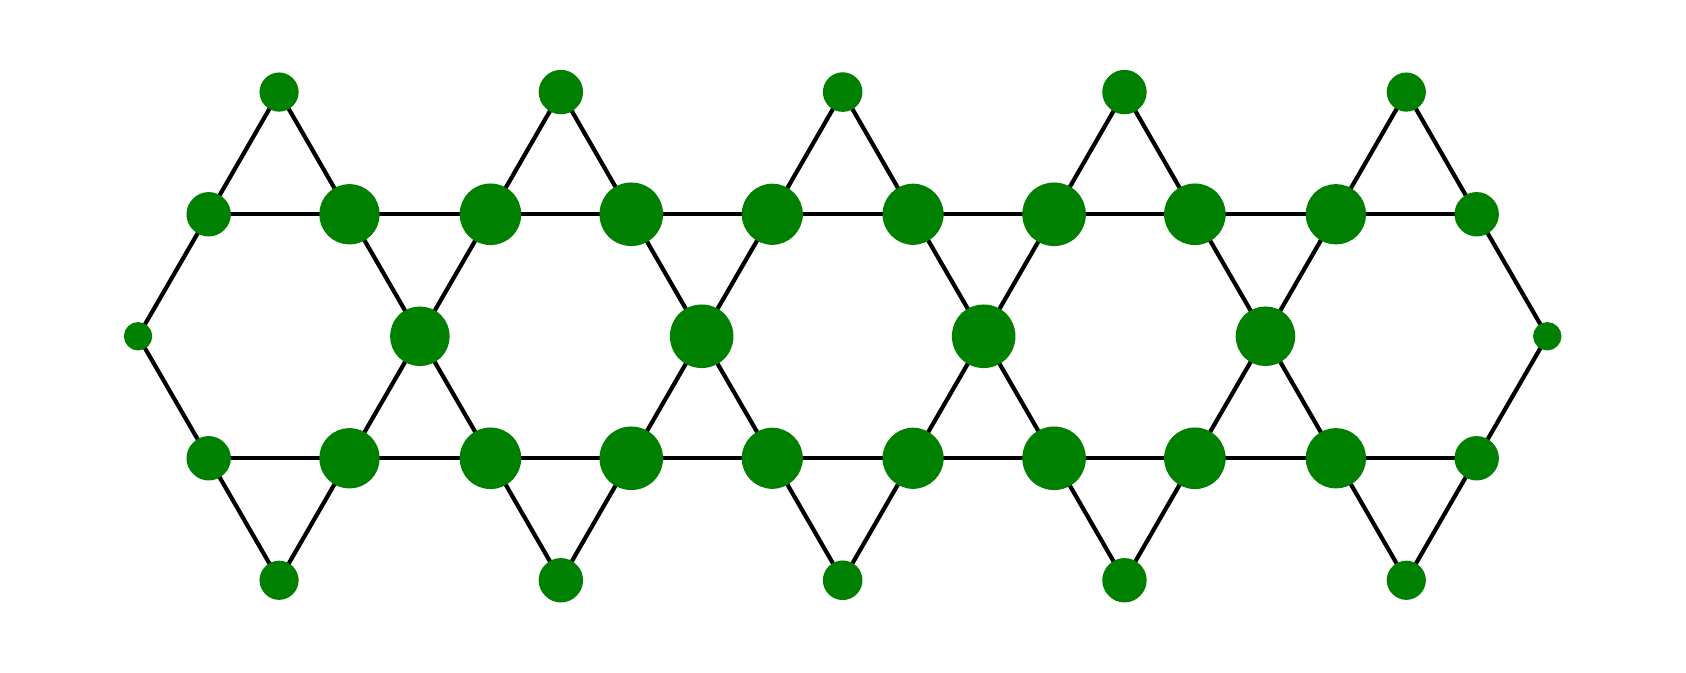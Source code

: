 \begingroup%
\makeatletter%
\begin{pgfpicture}%
\pgfpathrectangle{\pgfpointorigin}{\pgfqpoint{8.15in}{3.085in}}%
\pgfusepath{use as bounding box, clip}%
\begin{pgfscope}%
\pgfsetbuttcap%
\pgfsetmiterjoin%
\definecolor{currentfill}{rgb}{1.0,1.0,1.0}%
\pgfsetfillcolor{currentfill}%
\pgfsetlinewidth{0.0pt}%
\definecolor{currentstroke}{rgb}{1.0,1.0,1.0}%
\pgfsetstrokecolor{currentstroke}%
\pgfsetdash{}{0pt}%
\pgfpathmoveto{\pgfqpoint{0.0in}{0.0in}}%
\pgfpathlineto{\pgfqpoint{8.15in}{0.0in}}%
\pgfpathlineto{\pgfqpoint{8.15in}{3.085in}}%
\pgfpathlineto{\pgfqpoint{0.0in}{3.085in}}%
\pgfpathlineto{\pgfqpoint{0.0in}{0.0in}}%
\pgfpathclose%
\pgfusepath{fill}%
\end{pgfscope}%
\begin{pgfscope}%
\pgfpathrectangle{\pgfqpoint{0.2in}{0.2in}}{\pgfqpoint{7.75in}{2.685in}}%
\pgfusepath{clip}%
\pgfsetrectcap%
\pgfsetroundjoin%
\pgfsetlinewidth{1.506pt}%
\definecolor{currentstroke}{rgb}{0.0,0.0,0.0}%
\pgfsetstrokecolor{currentstroke}%
\pgfsetdash{}{0pt}%
\pgfpathmoveto{\pgfqpoint{1.961in}{1.542in}}%
\pgfpathlineto{\pgfqpoint{1.609in}{2.152in}}%
\pgfusepath{stroke}%
\end{pgfscope}%
\begin{pgfscope}%
\pgfpathrectangle{\pgfqpoint{0.2in}{0.2in}}{\pgfqpoint{7.75in}{2.685in}}%
\pgfusepath{clip}%
\pgfsetrectcap%
\pgfsetroundjoin%
\pgfsetlinewidth{1.506pt}%
\definecolor{currentstroke}{rgb}{0.0,0.0,0.0}%
\pgfsetstrokecolor{currentstroke}%
\pgfsetdash{}{0pt}%
\pgfpathmoveto{\pgfqpoint{1.609in}{2.152in}}%
\pgfpathlineto{\pgfqpoint{0.905in}{2.152in}}%
\pgfusepath{stroke}%
\end{pgfscope}%
\begin{pgfscope}%
\pgfpathrectangle{\pgfqpoint{0.2in}{0.2in}}{\pgfqpoint{7.75in}{2.685in}}%
\pgfusepath{clip}%
\pgfsetrectcap%
\pgfsetroundjoin%
\pgfsetlinewidth{1.506pt}%
\definecolor{currentstroke}{rgb}{0.0,0.0,0.0}%
\pgfsetstrokecolor{currentstroke}%
\pgfsetdash{}{0pt}%
\pgfpathmoveto{\pgfqpoint{0.905in}{2.152in}}%
\pgfpathlineto{\pgfqpoint{0.552in}{1.542in}}%
\pgfusepath{stroke}%
\end{pgfscope}%
\begin{pgfscope}%
\pgfpathrectangle{\pgfqpoint{0.2in}{0.2in}}{\pgfqpoint{7.75in}{2.685in}}%
\pgfusepath{clip}%
\pgfsetrectcap%
\pgfsetroundjoin%
\pgfsetlinewidth{1.506pt}%
\definecolor{currentstroke}{rgb}{0.0,0.0,0.0}%
\pgfsetstrokecolor{currentstroke}%
\pgfsetdash{}{0pt}%
\pgfpathmoveto{\pgfqpoint{0.552in}{1.542in}}%
\pgfpathlineto{\pgfqpoint{0.905in}{0.932in}}%
\pgfusepath{stroke}%
\end{pgfscope}%
\begin{pgfscope}%
\pgfpathrectangle{\pgfqpoint{0.2in}{0.2in}}{\pgfqpoint{7.75in}{2.685in}}%
\pgfusepath{clip}%
\pgfsetrectcap%
\pgfsetroundjoin%
\pgfsetlinewidth{1.506pt}%
\definecolor{currentstroke}{rgb}{0.0,0.0,0.0}%
\pgfsetstrokecolor{currentstroke}%
\pgfsetdash{}{0pt}%
\pgfpathmoveto{\pgfqpoint{0.905in}{0.932in}}%
\pgfpathlineto{\pgfqpoint{1.609in}{0.932in}}%
\pgfusepath{stroke}%
\end{pgfscope}%
\begin{pgfscope}%
\pgfpathrectangle{\pgfqpoint{0.2in}{0.2in}}{\pgfqpoint{7.75in}{2.685in}}%
\pgfusepath{clip}%
\pgfsetrectcap%
\pgfsetroundjoin%
\pgfsetlinewidth{1.506pt}%
\definecolor{currentstroke}{rgb}{0.0,0.0,0.0}%
\pgfsetstrokecolor{currentstroke}%
\pgfsetdash{}{0pt}%
\pgfpathmoveto{\pgfqpoint{1.609in}{0.932in}}%
\pgfpathlineto{\pgfqpoint{1.961in}{1.542in}}%
\pgfusepath{stroke}%
\end{pgfscope}%
\begin{pgfscope}%
\pgfpathrectangle{\pgfqpoint{0.2in}{0.2in}}{\pgfqpoint{7.75in}{2.685in}}%
\pgfusepath{clip}%
\pgfsetrectcap%
\pgfsetroundjoin%
\pgfsetlinewidth{1.506pt}%
\definecolor{currentstroke}{rgb}{0.0,0.0,0.0}%
\pgfsetstrokecolor{currentstroke}%
\pgfsetdash{}{0pt}%
\pgfpathmoveto{\pgfqpoint{1.609in}{2.152in}}%
\pgfpathlineto{\pgfqpoint{1.257in}{2.763in}}%
\pgfusepath{stroke}%
\end{pgfscope}%
\begin{pgfscope}%
\pgfpathrectangle{\pgfqpoint{0.2in}{0.2in}}{\pgfqpoint{7.75in}{2.685in}}%
\pgfusepath{clip}%
\pgfsetrectcap%
\pgfsetroundjoin%
\pgfsetlinewidth{1.506pt}%
\definecolor{currentstroke}{rgb}{0.0,0.0,0.0}%
\pgfsetstrokecolor{currentstroke}%
\pgfsetdash{}{0pt}%
\pgfpathmoveto{\pgfqpoint{1.257in}{2.763in}}%
\pgfpathlineto{\pgfqpoint{0.905in}{2.152in}}%
\pgfusepath{stroke}%
\end{pgfscope}%
\begin{pgfscope}%
\pgfpathrectangle{\pgfqpoint{0.2in}{0.2in}}{\pgfqpoint{7.75in}{2.685in}}%
\pgfusepath{clip}%
\pgfsetrectcap%
\pgfsetroundjoin%
\pgfsetlinewidth{1.506pt}%
\definecolor{currentstroke}{rgb}{0.0,0.0,0.0}%
\pgfsetstrokecolor{currentstroke}%
\pgfsetdash{}{0pt}%
\pgfpathmoveto{\pgfqpoint{0.905in}{2.152in}}%
\pgfpathlineto{\pgfqpoint{1.609in}{2.152in}}%
\pgfusepath{stroke}%
\end{pgfscope}%
\begin{pgfscope}%
\pgfpathrectangle{\pgfqpoint{0.2in}{0.2in}}{\pgfqpoint{7.75in}{2.685in}}%
\pgfusepath{clip}%
\pgfsetrectcap%
\pgfsetroundjoin%
\pgfsetlinewidth{1.506pt}%
\definecolor{currentstroke}{rgb}{0.0,0.0,0.0}%
\pgfsetstrokecolor{currentstroke}%
\pgfsetdash{}{0pt}%
\pgfpathmoveto{\pgfqpoint{0.905in}{0.932in}}%
\pgfpathlineto{\pgfqpoint{1.257in}{0.322in}}%
\pgfusepath{stroke}%
\end{pgfscope}%
\begin{pgfscope}%
\pgfpathrectangle{\pgfqpoint{0.2in}{0.2in}}{\pgfqpoint{7.75in}{2.685in}}%
\pgfusepath{clip}%
\pgfsetrectcap%
\pgfsetroundjoin%
\pgfsetlinewidth{1.506pt}%
\definecolor{currentstroke}{rgb}{0.0,0.0,0.0}%
\pgfsetstrokecolor{currentstroke}%
\pgfsetdash{}{0pt}%
\pgfpathmoveto{\pgfqpoint{1.257in}{0.322in}}%
\pgfpathlineto{\pgfqpoint{1.609in}{0.932in}}%
\pgfusepath{stroke}%
\end{pgfscope}%
\begin{pgfscope}%
\pgfpathrectangle{\pgfqpoint{0.2in}{0.2in}}{\pgfqpoint{7.75in}{2.685in}}%
\pgfusepath{clip}%
\pgfsetrectcap%
\pgfsetroundjoin%
\pgfsetlinewidth{1.506pt}%
\definecolor{currentstroke}{rgb}{0.0,0.0,0.0}%
\pgfsetstrokecolor{currentstroke}%
\pgfsetdash{}{0pt}%
\pgfpathmoveto{\pgfqpoint{1.609in}{0.932in}}%
\pgfpathlineto{\pgfqpoint{0.905in}{0.932in}}%
\pgfusepath{stroke}%
\end{pgfscope}%
\begin{pgfscope}%
\pgfpathrectangle{\pgfqpoint{0.2in}{0.2in}}{\pgfqpoint{7.75in}{2.685in}}%
\pgfusepath{clip}%
\pgfsetrectcap%
\pgfsetroundjoin%
\pgfsetlinewidth{1.506pt}%
\definecolor{currentstroke}{rgb}{0.0,0.0,0.0}%
\pgfsetstrokecolor{currentstroke}%
\pgfsetdash{}{0pt}%
\pgfpathmoveto{\pgfqpoint{3.37in}{1.542in}}%
\pgfpathlineto{\pgfqpoint{3.018in}{2.152in}}%
\pgfusepath{stroke}%
\end{pgfscope}%
\begin{pgfscope}%
\pgfpathrectangle{\pgfqpoint{0.2in}{0.2in}}{\pgfqpoint{7.75in}{2.685in}}%
\pgfusepath{clip}%
\pgfsetrectcap%
\pgfsetroundjoin%
\pgfsetlinewidth{1.506pt}%
\definecolor{currentstroke}{rgb}{0.0,0.0,0.0}%
\pgfsetstrokecolor{currentstroke}%
\pgfsetdash{}{0pt}%
\pgfpathmoveto{\pgfqpoint{3.018in}{2.152in}}%
\pgfpathlineto{\pgfqpoint{2.314in}{2.152in}}%
\pgfusepath{stroke}%
\end{pgfscope}%
\begin{pgfscope}%
\pgfpathrectangle{\pgfqpoint{0.2in}{0.2in}}{\pgfqpoint{7.75in}{2.685in}}%
\pgfusepath{clip}%
\pgfsetrectcap%
\pgfsetroundjoin%
\pgfsetlinewidth{1.506pt}%
\definecolor{currentstroke}{rgb}{0.0,0.0,0.0}%
\pgfsetstrokecolor{currentstroke}%
\pgfsetdash{}{0pt}%
\pgfpathmoveto{\pgfqpoint{2.314in}{2.152in}}%
\pgfpathlineto{\pgfqpoint{1.961in}{1.542in}}%
\pgfusepath{stroke}%
\end{pgfscope}%
\begin{pgfscope}%
\pgfpathrectangle{\pgfqpoint{0.2in}{0.2in}}{\pgfqpoint{7.75in}{2.685in}}%
\pgfusepath{clip}%
\pgfsetrectcap%
\pgfsetroundjoin%
\pgfsetlinewidth{1.506pt}%
\definecolor{currentstroke}{rgb}{0.0,0.0,0.0}%
\pgfsetstrokecolor{currentstroke}%
\pgfsetdash{}{0pt}%
\pgfpathmoveto{\pgfqpoint{1.961in}{1.542in}}%
\pgfpathlineto{\pgfqpoint{2.314in}{0.932in}}%
\pgfusepath{stroke}%
\end{pgfscope}%
\begin{pgfscope}%
\pgfpathrectangle{\pgfqpoint{0.2in}{0.2in}}{\pgfqpoint{7.75in}{2.685in}}%
\pgfusepath{clip}%
\pgfsetrectcap%
\pgfsetroundjoin%
\pgfsetlinewidth{1.506pt}%
\definecolor{currentstroke}{rgb}{0.0,0.0,0.0}%
\pgfsetstrokecolor{currentstroke}%
\pgfsetdash{}{0pt}%
\pgfpathmoveto{\pgfqpoint{2.314in}{0.932in}}%
\pgfpathlineto{\pgfqpoint{3.018in}{0.932in}}%
\pgfusepath{stroke}%
\end{pgfscope}%
\begin{pgfscope}%
\pgfpathrectangle{\pgfqpoint{0.2in}{0.2in}}{\pgfqpoint{7.75in}{2.685in}}%
\pgfusepath{clip}%
\pgfsetrectcap%
\pgfsetroundjoin%
\pgfsetlinewidth{1.506pt}%
\definecolor{currentstroke}{rgb}{0.0,0.0,0.0}%
\pgfsetstrokecolor{currentstroke}%
\pgfsetdash{}{0pt}%
\pgfpathmoveto{\pgfqpoint{3.018in}{0.932in}}%
\pgfpathlineto{\pgfqpoint{3.37in}{1.542in}}%
\pgfusepath{stroke}%
\end{pgfscope}%
\begin{pgfscope}%
\pgfpathrectangle{\pgfqpoint{0.2in}{0.2in}}{\pgfqpoint{7.75in}{2.685in}}%
\pgfusepath{clip}%
\pgfsetrectcap%
\pgfsetroundjoin%
\pgfsetlinewidth{1.506pt}%
\definecolor{currentstroke}{rgb}{0.0,0.0,0.0}%
\pgfsetstrokecolor{currentstroke}%
\pgfsetdash{}{0pt}%
\pgfpathmoveto{\pgfqpoint{3.018in}{2.152in}}%
\pgfpathlineto{\pgfqpoint{2.666in}{2.763in}}%
\pgfusepath{stroke}%
\end{pgfscope}%
\begin{pgfscope}%
\pgfpathrectangle{\pgfqpoint{0.2in}{0.2in}}{\pgfqpoint{7.75in}{2.685in}}%
\pgfusepath{clip}%
\pgfsetrectcap%
\pgfsetroundjoin%
\pgfsetlinewidth{1.506pt}%
\definecolor{currentstroke}{rgb}{0.0,0.0,0.0}%
\pgfsetstrokecolor{currentstroke}%
\pgfsetdash{}{0pt}%
\pgfpathmoveto{\pgfqpoint{2.666in}{2.763in}}%
\pgfpathlineto{\pgfqpoint{2.314in}{2.152in}}%
\pgfusepath{stroke}%
\end{pgfscope}%
\begin{pgfscope}%
\pgfpathrectangle{\pgfqpoint{0.2in}{0.2in}}{\pgfqpoint{7.75in}{2.685in}}%
\pgfusepath{clip}%
\pgfsetrectcap%
\pgfsetroundjoin%
\pgfsetlinewidth{1.506pt}%
\definecolor{currentstroke}{rgb}{0.0,0.0,0.0}%
\pgfsetstrokecolor{currentstroke}%
\pgfsetdash{}{0pt}%
\pgfpathmoveto{\pgfqpoint{2.314in}{2.152in}}%
\pgfpathlineto{\pgfqpoint{3.018in}{2.152in}}%
\pgfusepath{stroke}%
\end{pgfscope}%
\begin{pgfscope}%
\pgfpathrectangle{\pgfqpoint{0.2in}{0.2in}}{\pgfqpoint{7.75in}{2.685in}}%
\pgfusepath{clip}%
\pgfsetrectcap%
\pgfsetroundjoin%
\pgfsetlinewidth{1.506pt}%
\definecolor{currentstroke}{rgb}{0.0,0.0,0.0}%
\pgfsetstrokecolor{currentstroke}%
\pgfsetdash{}{0pt}%
\pgfpathmoveto{\pgfqpoint{2.314in}{0.932in}}%
\pgfpathlineto{\pgfqpoint{2.666in}{0.322in}}%
\pgfusepath{stroke}%
\end{pgfscope}%
\begin{pgfscope}%
\pgfpathrectangle{\pgfqpoint{0.2in}{0.2in}}{\pgfqpoint{7.75in}{2.685in}}%
\pgfusepath{clip}%
\pgfsetrectcap%
\pgfsetroundjoin%
\pgfsetlinewidth{1.506pt}%
\definecolor{currentstroke}{rgb}{0.0,0.0,0.0}%
\pgfsetstrokecolor{currentstroke}%
\pgfsetdash{}{0pt}%
\pgfpathmoveto{\pgfqpoint{2.666in}{0.322in}}%
\pgfpathlineto{\pgfqpoint{3.018in}{0.932in}}%
\pgfusepath{stroke}%
\end{pgfscope}%
\begin{pgfscope}%
\pgfpathrectangle{\pgfqpoint{0.2in}{0.2in}}{\pgfqpoint{7.75in}{2.685in}}%
\pgfusepath{clip}%
\pgfsetrectcap%
\pgfsetroundjoin%
\pgfsetlinewidth{1.506pt}%
\definecolor{currentstroke}{rgb}{0.0,0.0,0.0}%
\pgfsetstrokecolor{currentstroke}%
\pgfsetdash{}{0pt}%
\pgfpathmoveto{\pgfqpoint{3.018in}{0.932in}}%
\pgfpathlineto{\pgfqpoint{2.314in}{0.932in}}%
\pgfusepath{stroke}%
\end{pgfscope}%
\begin{pgfscope}%
\pgfpathrectangle{\pgfqpoint{0.2in}{0.2in}}{\pgfqpoint{7.75in}{2.685in}}%
\pgfusepath{clip}%
\pgfsetrectcap%
\pgfsetroundjoin%
\pgfsetlinewidth{1.506pt}%
\definecolor{currentstroke}{rgb}{0.0,0.0,0.0}%
\pgfsetstrokecolor{currentstroke}%
\pgfsetdash{}{0pt}%
\pgfpathmoveto{\pgfqpoint{4.78in}{1.542in}}%
\pgfpathlineto{\pgfqpoint{4.427in}{2.152in}}%
\pgfusepath{stroke}%
\end{pgfscope}%
\begin{pgfscope}%
\pgfpathrectangle{\pgfqpoint{0.2in}{0.2in}}{\pgfqpoint{7.75in}{2.685in}}%
\pgfusepath{clip}%
\pgfsetrectcap%
\pgfsetroundjoin%
\pgfsetlinewidth{1.506pt}%
\definecolor{currentstroke}{rgb}{0.0,0.0,0.0}%
\pgfsetstrokecolor{currentstroke}%
\pgfsetdash{}{0pt}%
\pgfpathmoveto{\pgfqpoint{4.427in}{2.152in}}%
\pgfpathlineto{\pgfqpoint{3.723in}{2.152in}}%
\pgfusepath{stroke}%
\end{pgfscope}%
\begin{pgfscope}%
\pgfpathrectangle{\pgfqpoint{0.2in}{0.2in}}{\pgfqpoint{7.75in}{2.685in}}%
\pgfusepath{clip}%
\pgfsetrectcap%
\pgfsetroundjoin%
\pgfsetlinewidth{1.506pt}%
\definecolor{currentstroke}{rgb}{0.0,0.0,0.0}%
\pgfsetstrokecolor{currentstroke}%
\pgfsetdash{}{0pt}%
\pgfpathmoveto{\pgfqpoint{3.723in}{2.152in}}%
\pgfpathlineto{\pgfqpoint{3.37in}{1.542in}}%
\pgfusepath{stroke}%
\end{pgfscope}%
\begin{pgfscope}%
\pgfpathrectangle{\pgfqpoint{0.2in}{0.2in}}{\pgfqpoint{7.75in}{2.685in}}%
\pgfusepath{clip}%
\pgfsetrectcap%
\pgfsetroundjoin%
\pgfsetlinewidth{1.506pt}%
\definecolor{currentstroke}{rgb}{0.0,0.0,0.0}%
\pgfsetstrokecolor{currentstroke}%
\pgfsetdash{}{0pt}%
\pgfpathmoveto{\pgfqpoint{3.37in}{1.542in}}%
\pgfpathlineto{\pgfqpoint{3.723in}{0.932in}}%
\pgfusepath{stroke}%
\end{pgfscope}%
\begin{pgfscope}%
\pgfpathrectangle{\pgfqpoint{0.2in}{0.2in}}{\pgfqpoint{7.75in}{2.685in}}%
\pgfusepath{clip}%
\pgfsetrectcap%
\pgfsetroundjoin%
\pgfsetlinewidth{1.506pt}%
\definecolor{currentstroke}{rgb}{0.0,0.0,0.0}%
\pgfsetstrokecolor{currentstroke}%
\pgfsetdash{}{0pt}%
\pgfpathmoveto{\pgfqpoint{3.723in}{0.932in}}%
\pgfpathlineto{\pgfqpoint{4.427in}{0.932in}}%
\pgfusepath{stroke}%
\end{pgfscope}%
\begin{pgfscope}%
\pgfpathrectangle{\pgfqpoint{0.2in}{0.2in}}{\pgfqpoint{7.75in}{2.685in}}%
\pgfusepath{clip}%
\pgfsetrectcap%
\pgfsetroundjoin%
\pgfsetlinewidth{1.506pt}%
\definecolor{currentstroke}{rgb}{0.0,0.0,0.0}%
\pgfsetstrokecolor{currentstroke}%
\pgfsetdash{}{0pt}%
\pgfpathmoveto{\pgfqpoint{4.427in}{0.932in}}%
\pgfpathlineto{\pgfqpoint{4.78in}{1.542in}}%
\pgfusepath{stroke}%
\end{pgfscope}%
\begin{pgfscope}%
\pgfpathrectangle{\pgfqpoint{0.2in}{0.2in}}{\pgfqpoint{7.75in}{2.685in}}%
\pgfusepath{clip}%
\pgfsetrectcap%
\pgfsetroundjoin%
\pgfsetlinewidth{1.506pt}%
\definecolor{currentstroke}{rgb}{0.0,0.0,0.0}%
\pgfsetstrokecolor{currentstroke}%
\pgfsetdash{}{0pt}%
\pgfpathmoveto{\pgfqpoint{4.427in}{2.152in}}%
\pgfpathlineto{\pgfqpoint{4.075in}{2.763in}}%
\pgfusepath{stroke}%
\end{pgfscope}%
\begin{pgfscope}%
\pgfpathrectangle{\pgfqpoint{0.2in}{0.2in}}{\pgfqpoint{7.75in}{2.685in}}%
\pgfusepath{clip}%
\pgfsetrectcap%
\pgfsetroundjoin%
\pgfsetlinewidth{1.506pt}%
\definecolor{currentstroke}{rgb}{0.0,0.0,0.0}%
\pgfsetstrokecolor{currentstroke}%
\pgfsetdash{}{0pt}%
\pgfpathmoveto{\pgfqpoint{4.075in}{2.763in}}%
\pgfpathlineto{\pgfqpoint{3.723in}{2.152in}}%
\pgfusepath{stroke}%
\end{pgfscope}%
\begin{pgfscope}%
\pgfpathrectangle{\pgfqpoint{0.2in}{0.2in}}{\pgfqpoint{7.75in}{2.685in}}%
\pgfusepath{clip}%
\pgfsetrectcap%
\pgfsetroundjoin%
\pgfsetlinewidth{1.506pt}%
\definecolor{currentstroke}{rgb}{0.0,0.0,0.0}%
\pgfsetstrokecolor{currentstroke}%
\pgfsetdash{}{0pt}%
\pgfpathmoveto{\pgfqpoint{3.723in}{2.152in}}%
\pgfpathlineto{\pgfqpoint{4.427in}{2.152in}}%
\pgfusepath{stroke}%
\end{pgfscope}%
\begin{pgfscope}%
\pgfpathrectangle{\pgfqpoint{0.2in}{0.2in}}{\pgfqpoint{7.75in}{2.685in}}%
\pgfusepath{clip}%
\pgfsetrectcap%
\pgfsetroundjoin%
\pgfsetlinewidth{1.506pt}%
\definecolor{currentstroke}{rgb}{0.0,0.0,0.0}%
\pgfsetstrokecolor{currentstroke}%
\pgfsetdash{}{0pt}%
\pgfpathmoveto{\pgfqpoint{3.723in}{0.932in}}%
\pgfpathlineto{\pgfqpoint{4.075in}{0.322in}}%
\pgfusepath{stroke}%
\end{pgfscope}%
\begin{pgfscope}%
\pgfpathrectangle{\pgfqpoint{0.2in}{0.2in}}{\pgfqpoint{7.75in}{2.685in}}%
\pgfusepath{clip}%
\pgfsetrectcap%
\pgfsetroundjoin%
\pgfsetlinewidth{1.506pt}%
\definecolor{currentstroke}{rgb}{0.0,0.0,0.0}%
\pgfsetstrokecolor{currentstroke}%
\pgfsetdash{}{0pt}%
\pgfpathmoveto{\pgfqpoint{4.075in}{0.322in}}%
\pgfpathlineto{\pgfqpoint{4.427in}{0.932in}}%
\pgfusepath{stroke}%
\end{pgfscope}%
\begin{pgfscope}%
\pgfpathrectangle{\pgfqpoint{0.2in}{0.2in}}{\pgfqpoint{7.75in}{2.685in}}%
\pgfusepath{clip}%
\pgfsetrectcap%
\pgfsetroundjoin%
\pgfsetlinewidth{1.506pt}%
\definecolor{currentstroke}{rgb}{0.0,0.0,0.0}%
\pgfsetstrokecolor{currentstroke}%
\pgfsetdash{}{0pt}%
\pgfpathmoveto{\pgfqpoint{4.427in}{0.932in}}%
\pgfpathlineto{\pgfqpoint{3.723in}{0.932in}}%
\pgfusepath{stroke}%
\end{pgfscope}%
\begin{pgfscope}%
\pgfpathrectangle{\pgfqpoint{0.2in}{0.2in}}{\pgfqpoint{7.75in}{2.685in}}%
\pgfusepath{clip}%
\pgfsetrectcap%
\pgfsetroundjoin%
\pgfsetlinewidth{1.506pt}%
\definecolor{currentstroke}{rgb}{0.0,0.0,0.0}%
\pgfsetstrokecolor{currentstroke}%
\pgfsetdash{}{0pt}%
\pgfpathmoveto{\pgfqpoint{6.189in}{1.542in}}%
\pgfpathlineto{\pgfqpoint{5.836in}{2.152in}}%
\pgfusepath{stroke}%
\end{pgfscope}%
\begin{pgfscope}%
\pgfpathrectangle{\pgfqpoint{0.2in}{0.2in}}{\pgfqpoint{7.75in}{2.685in}}%
\pgfusepath{clip}%
\pgfsetrectcap%
\pgfsetroundjoin%
\pgfsetlinewidth{1.506pt}%
\definecolor{currentstroke}{rgb}{0.0,0.0,0.0}%
\pgfsetstrokecolor{currentstroke}%
\pgfsetdash{}{0pt}%
\pgfpathmoveto{\pgfqpoint{5.836in}{2.152in}}%
\pgfpathlineto{\pgfqpoint{5.132in}{2.152in}}%
\pgfusepath{stroke}%
\end{pgfscope}%
\begin{pgfscope}%
\pgfpathrectangle{\pgfqpoint{0.2in}{0.2in}}{\pgfqpoint{7.75in}{2.685in}}%
\pgfusepath{clip}%
\pgfsetrectcap%
\pgfsetroundjoin%
\pgfsetlinewidth{1.506pt}%
\definecolor{currentstroke}{rgb}{0.0,0.0,0.0}%
\pgfsetstrokecolor{currentstroke}%
\pgfsetdash{}{0pt}%
\pgfpathmoveto{\pgfqpoint{5.132in}{2.152in}}%
\pgfpathlineto{\pgfqpoint{4.78in}{1.542in}}%
\pgfusepath{stroke}%
\end{pgfscope}%
\begin{pgfscope}%
\pgfpathrectangle{\pgfqpoint{0.2in}{0.2in}}{\pgfqpoint{7.75in}{2.685in}}%
\pgfusepath{clip}%
\pgfsetrectcap%
\pgfsetroundjoin%
\pgfsetlinewidth{1.506pt}%
\definecolor{currentstroke}{rgb}{0.0,0.0,0.0}%
\pgfsetstrokecolor{currentstroke}%
\pgfsetdash{}{0pt}%
\pgfpathmoveto{\pgfqpoint{4.78in}{1.542in}}%
\pgfpathlineto{\pgfqpoint{5.132in}{0.932in}}%
\pgfusepath{stroke}%
\end{pgfscope}%
\begin{pgfscope}%
\pgfpathrectangle{\pgfqpoint{0.2in}{0.2in}}{\pgfqpoint{7.75in}{2.685in}}%
\pgfusepath{clip}%
\pgfsetrectcap%
\pgfsetroundjoin%
\pgfsetlinewidth{1.506pt}%
\definecolor{currentstroke}{rgb}{0.0,0.0,0.0}%
\pgfsetstrokecolor{currentstroke}%
\pgfsetdash{}{0pt}%
\pgfpathmoveto{\pgfqpoint{5.132in}{0.932in}}%
\pgfpathlineto{\pgfqpoint{5.836in}{0.932in}}%
\pgfusepath{stroke}%
\end{pgfscope}%
\begin{pgfscope}%
\pgfpathrectangle{\pgfqpoint{0.2in}{0.2in}}{\pgfqpoint{7.75in}{2.685in}}%
\pgfusepath{clip}%
\pgfsetrectcap%
\pgfsetroundjoin%
\pgfsetlinewidth{1.506pt}%
\definecolor{currentstroke}{rgb}{0.0,0.0,0.0}%
\pgfsetstrokecolor{currentstroke}%
\pgfsetdash{}{0pt}%
\pgfpathmoveto{\pgfqpoint{5.836in}{0.932in}}%
\pgfpathlineto{\pgfqpoint{6.189in}{1.542in}}%
\pgfusepath{stroke}%
\end{pgfscope}%
\begin{pgfscope}%
\pgfpathrectangle{\pgfqpoint{0.2in}{0.2in}}{\pgfqpoint{7.75in}{2.685in}}%
\pgfusepath{clip}%
\pgfsetrectcap%
\pgfsetroundjoin%
\pgfsetlinewidth{1.506pt}%
\definecolor{currentstroke}{rgb}{0.0,0.0,0.0}%
\pgfsetstrokecolor{currentstroke}%
\pgfsetdash{}{0pt}%
\pgfpathmoveto{\pgfqpoint{5.836in}{2.152in}}%
\pgfpathlineto{\pgfqpoint{5.484in}{2.763in}}%
\pgfusepath{stroke}%
\end{pgfscope}%
\begin{pgfscope}%
\pgfpathrectangle{\pgfqpoint{0.2in}{0.2in}}{\pgfqpoint{7.75in}{2.685in}}%
\pgfusepath{clip}%
\pgfsetrectcap%
\pgfsetroundjoin%
\pgfsetlinewidth{1.506pt}%
\definecolor{currentstroke}{rgb}{0.0,0.0,0.0}%
\pgfsetstrokecolor{currentstroke}%
\pgfsetdash{}{0pt}%
\pgfpathmoveto{\pgfqpoint{5.484in}{2.763in}}%
\pgfpathlineto{\pgfqpoint{5.132in}{2.152in}}%
\pgfusepath{stroke}%
\end{pgfscope}%
\begin{pgfscope}%
\pgfpathrectangle{\pgfqpoint{0.2in}{0.2in}}{\pgfqpoint{7.75in}{2.685in}}%
\pgfusepath{clip}%
\pgfsetrectcap%
\pgfsetroundjoin%
\pgfsetlinewidth{1.506pt}%
\definecolor{currentstroke}{rgb}{0.0,0.0,0.0}%
\pgfsetstrokecolor{currentstroke}%
\pgfsetdash{}{0pt}%
\pgfpathmoveto{\pgfqpoint{5.132in}{2.152in}}%
\pgfpathlineto{\pgfqpoint{5.836in}{2.152in}}%
\pgfusepath{stroke}%
\end{pgfscope}%
\begin{pgfscope}%
\pgfpathrectangle{\pgfqpoint{0.2in}{0.2in}}{\pgfqpoint{7.75in}{2.685in}}%
\pgfusepath{clip}%
\pgfsetrectcap%
\pgfsetroundjoin%
\pgfsetlinewidth{1.506pt}%
\definecolor{currentstroke}{rgb}{0.0,0.0,0.0}%
\pgfsetstrokecolor{currentstroke}%
\pgfsetdash{}{0pt}%
\pgfpathmoveto{\pgfqpoint{5.132in}{0.932in}}%
\pgfpathlineto{\pgfqpoint{5.484in}{0.322in}}%
\pgfusepath{stroke}%
\end{pgfscope}%
\begin{pgfscope}%
\pgfpathrectangle{\pgfqpoint{0.2in}{0.2in}}{\pgfqpoint{7.75in}{2.685in}}%
\pgfusepath{clip}%
\pgfsetrectcap%
\pgfsetroundjoin%
\pgfsetlinewidth{1.506pt}%
\definecolor{currentstroke}{rgb}{0.0,0.0,0.0}%
\pgfsetstrokecolor{currentstroke}%
\pgfsetdash{}{0pt}%
\pgfpathmoveto{\pgfqpoint{5.484in}{0.322in}}%
\pgfpathlineto{\pgfqpoint{5.836in}{0.932in}}%
\pgfusepath{stroke}%
\end{pgfscope}%
\begin{pgfscope}%
\pgfpathrectangle{\pgfqpoint{0.2in}{0.2in}}{\pgfqpoint{7.75in}{2.685in}}%
\pgfusepath{clip}%
\pgfsetrectcap%
\pgfsetroundjoin%
\pgfsetlinewidth{1.506pt}%
\definecolor{currentstroke}{rgb}{0.0,0.0,0.0}%
\pgfsetstrokecolor{currentstroke}%
\pgfsetdash{}{0pt}%
\pgfpathmoveto{\pgfqpoint{5.836in}{0.932in}}%
\pgfpathlineto{\pgfqpoint{5.132in}{0.932in}}%
\pgfusepath{stroke}%
\end{pgfscope}%
\begin{pgfscope}%
\pgfpathrectangle{\pgfqpoint{0.2in}{0.2in}}{\pgfqpoint{7.75in}{2.685in}}%
\pgfusepath{clip}%
\pgfsetrectcap%
\pgfsetroundjoin%
\pgfsetlinewidth{1.506pt}%
\definecolor{currentstroke}{rgb}{0.0,0.0,0.0}%
\pgfsetstrokecolor{currentstroke}%
\pgfsetdash{}{0pt}%
\pgfpathmoveto{\pgfqpoint{7.598in}{1.542in}}%
\pgfpathlineto{\pgfqpoint{7.245in}{2.152in}}%
\pgfusepath{stroke}%
\end{pgfscope}%
\begin{pgfscope}%
\pgfpathrectangle{\pgfqpoint{0.2in}{0.2in}}{\pgfqpoint{7.75in}{2.685in}}%
\pgfusepath{clip}%
\pgfsetrectcap%
\pgfsetroundjoin%
\pgfsetlinewidth{1.506pt}%
\definecolor{currentstroke}{rgb}{0.0,0.0,0.0}%
\pgfsetstrokecolor{currentstroke}%
\pgfsetdash{}{0pt}%
\pgfpathmoveto{\pgfqpoint{7.245in}{2.152in}}%
\pgfpathlineto{\pgfqpoint{6.541in}{2.152in}}%
\pgfusepath{stroke}%
\end{pgfscope}%
\begin{pgfscope}%
\pgfpathrectangle{\pgfqpoint{0.2in}{0.2in}}{\pgfqpoint{7.75in}{2.685in}}%
\pgfusepath{clip}%
\pgfsetrectcap%
\pgfsetroundjoin%
\pgfsetlinewidth{1.506pt}%
\definecolor{currentstroke}{rgb}{0.0,0.0,0.0}%
\pgfsetstrokecolor{currentstroke}%
\pgfsetdash{}{0pt}%
\pgfpathmoveto{\pgfqpoint{6.541in}{2.152in}}%
\pgfpathlineto{\pgfqpoint{6.189in}{1.542in}}%
\pgfusepath{stroke}%
\end{pgfscope}%
\begin{pgfscope}%
\pgfpathrectangle{\pgfqpoint{0.2in}{0.2in}}{\pgfqpoint{7.75in}{2.685in}}%
\pgfusepath{clip}%
\pgfsetrectcap%
\pgfsetroundjoin%
\pgfsetlinewidth{1.506pt}%
\definecolor{currentstroke}{rgb}{0.0,0.0,0.0}%
\pgfsetstrokecolor{currentstroke}%
\pgfsetdash{}{0pt}%
\pgfpathmoveto{\pgfqpoint{6.189in}{1.542in}}%
\pgfpathlineto{\pgfqpoint{6.541in}{0.932in}}%
\pgfusepath{stroke}%
\end{pgfscope}%
\begin{pgfscope}%
\pgfpathrectangle{\pgfqpoint{0.2in}{0.2in}}{\pgfqpoint{7.75in}{2.685in}}%
\pgfusepath{clip}%
\pgfsetrectcap%
\pgfsetroundjoin%
\pgfsetlinewidth{1.506pt}%
\definecolor{currentstroke}{rgb}{0.0,0.0,0.0}%
\pgfsetstrokecolor{currentstroke}%
\pgfsetdash{}{0pt}%
\pgfpathmoveto{\pgfqpoint{6.541in}{0.932in}}%
\pgfpathlineto{\pgfqpoint{7.245in}{0.932in}}%
\pgfusepath{stroke}%
\end{pgfscope}%
\begin{pgfscope}%
\pgfpathrectangle{\pgfqpoint{0.2in}{0.2in}}{\pgfqpoint{7.75in}{2.685in}}%
\pgfusepath{clip}%
\pgfsetrectcap%
\pgfsetroundjoin%
\pgfsetlinewidth{1.506pt}%
\definecolor{currentstroke}{rgb}{0.0,0.0,0.0}%
\pgfsetstrokecolor{currentstroke}%
\pgfsetdash{}{0pt}%
\pgfpathmoveto{\pgfqpoint{7.245in}{0.932in}}%
\pgfpathlineto{\pgfqpoint{7.598in}{1.542in}}%
\pgfusepath{stroke}%
\end{pgfscope}%
\begin{pgfscope}%
\pgfpathrectangle{\pgfqpoint{0.2in}{0.2in}}{\pgfqpoint{7.75in}{2.685in}}%
\pgfusepath{clip}%
\pgfsetrectcap%
\pgfsetroundjoin%
\pgfsetlinewidth{1.506pt}%
\definecolor{currentstroke}{rgb}{0.0,0.0,0.0}%
\pgfsetstrokecolor{currentstroke}%
\pgfsetdash{}{0pt}%
\pgfpathmoveto{\pgfqpoint{7.245in}{2.152in}}%
\pgfpathlineto{\pgfqpoint{6.893in}{2.763in}}%
\pgfusepath{stroke}%
\end{pgfscope}%
\begin{pgfscope}%
\pgfpathrectangle{\pgfqpoint{0.2in}{0.2in}}{\pgfqpoint{7.75in}{2.685in}}%
\pgfusepath{clip}%
\pgfsetrectcap%
\pgfsetroundjoin%
\pgfsetlinewidth{1.506pt}%
\definecolor{currentstroke}{rgb}{0.0,0.0,0.0}%
\pgfsetstrokecolor{currentstroke}%
\pgfsetdash{}{0pt}%
\pgfpathmoveto{\pgfqpoint{6.893in}{2.763in}}%
\pgfpathlineto{\pgfqpoint{6.541in}{2.152in}}%
\pgfusepath{stroke}%
\end{pgfscope}%
\begin{pgfscope}%
\pgfpathrectangle{\pgfqpoint{0.2in}{0.2in}}{\pgfqpoint{7.75in}{2.685in}}%
\pgfusepath{clip}%
\pgfsetrectcap%
\pgfsetroundjoin%
\pgfsetlinewidth{1.506pt}%
\definecolor{currentstroke}{rgb}{0.0,0.0,0.0}%
\pgfsetstrokecolor{currentstroke}%
\pgfsetdash{}{0pt}%
\pgfpathmoveto{\pgfqpoint{6.541in}{2.152in}}%
\pgfpathlineto{\pgfqpoint{7.245in}{2.152in}}%
\pgfusepath{stroke}%
\end{pgfscope}%
\begin{pgfscope}%
\pgfpathrectangle{\pgfqpoint{0.2in}{0.2in}}{\pgfqpoint{7.75in}{2.685in}}%
\pgfusepath{clip}%
\pgfsetrectcap%
\pgfsetroundjoin%
\pgfsetlinewidth{1.506pt}%
\definecolor{currentstroke}{rgb}{0.0,0.0,0.0}%
\pgfsetstrokecolor{currentstroke}%
\pgfsetdash{}{0pt}%
\pgfpathmoveto{\pgfqpoint{6.541in}{0.932in}}%
\pgfpathlineto{\pgfqpoint{6.893in}{0.322in}}%
\pgfusepath{stroke}%
\end{pgfscope}%
\begin{pgfscope}%
\pgfpathrectangle{\pgfqpoint{0.2in}{0.2in}}{\pgfqpoint{7.75in}{2.685in}}%
\pgfusepath{clip}%
\pgfsetrectcap%
\pgfsetroundjoin%
\pgfsetlinewidth{1.506pt}%
\definecolor{currentstroke}{rgb}{0.0,0.0,0.0}%
\pgfsetstrokecolor{currentstroke}%
\pgfsetdash{}{0pt}%
\pgfpathmoveto{\pgfqpoint{6.893in}{0.322in}}%
\pgfpathlineto{\pgfqpoint{7.245in}{0.932in}}%
\pgfusepath{stroke}%
\end{pgfscope}%
\begin{pgfscope}%
\pgfpathrectangle{\pgfqpoint{0.2in}{0.2in}}{\pgfqpoint{7.75in}{2.685in}}%
\pgfusepath{clip}%
\pgfsetrectcap%
\pgfsetroundjoin%
\pgfsetlinewidth{1.506pt}%
\definecolor{currentstroke}{rgb}{0.0,0.0,0.0}%
\pgfsetstrokecolor{currentstroke}%
\pgfsetdash{}{0pt}%
\pgfpathmoveto{\pgfqpoint{7.245in}{0.932in}}%
\pgfpathlineto{\pgfqpoint{6.541in}{0.932in}}%
\pgfusepath{stroke}%
\end{pgfscope}%
\begin{pgfscope}%
\pgfpathrectangle{\pgfqpoint{0.2in}{0.2in}}{\pgfqpoint{7.75in}{2.685in}}%
\pgfusepath{clip}%
\pgfsetrectcap%
\pgfsetroundjoin%
\pgfsetlinewidth{1.506pt}%
\definecolor{currentstroke}{rgb}{0.0,0.0,0.0}%
\pgfsetstrokecolor{currentstroke}%
\pgfsetdash{}{0pt}%
\pgfpathmoveto{\pgfqpoint{1.609in}{2.152in}}%
\pgfpathlineto{\pgfqpoint{2.314in}{2.152in}}%
\pgfusepath{stroke}%
\end{pgfscope}%
\begin{pgfscope}%
\pgfpathrectangle{\pgfqpoint{0.2in}{0.2in}}{\pgfqpoint{7.75in}{2.685in}}%
\pgfusepath{clip}%
\pgfsetrectcap%
\pgfsetroundjoin%
\pgfsetlinewidth{1.506pt}%
\definecolor{currentstroke}{rgb}{0.0,0.0,0.0}%
\pgfsetstrokecolor{currentstroke}%
\pgfsetdash{}{0pt}%
\pgfpathmoveto{\pgfqpoint{0.905in}{0.932in}}%
\pgfpathlineto{\pgfqpoint{3.018in}{0.932in}}%
\pgfusepath{stroke}%
\end{pgfscope}%
\begin{pgfscope}%
\pgfpathrectangle{\pgfqpoint{0.2in}{0.2in}}{\pgfqpoint{7.75in}{2.685in}}%
\pgfusepath{clip}%
\pgfsetrectcap%
\pgfsetroundjoin%
\pgfsetlinewidth{1.506pt}%
\definecolor{currentstroke}{rgb}{0.0,0.0,0.0}%
\pgfsetstrokecolor{currentstroke}%
\pgfsetdash{}{0pt}%
\pgfpathmoveto{\pgfqpoint{3.018in}{2.152in}}%
\pgfpathlineto{\pgfqpoint{3.723in}{2.152in}}%
\pgfusepath{stroke}%
\end{pgfscope}%
\begin{pgfscope}%
\pgfpathrectangle{\pgfqpoint{0.2in}{0.2in}}{\pgfqpoint{7.75in}{2.685in}}%
\pgfusepath{clip}%
\pgfsetrectcap%
\pgfsetroundjoin%
\pgfsetlinewidth{1.506pt}%
\definecolor{currentstroke}{rgb}{0.0,0.0,0.0}%
\pgfsetstrokecolor{currentstroke}%
\pgfsetdash{}{0pt}%
\pgfpathmoveto{\pgfqpoint{2.314in}{0.932in}}%
\pgfpathlineto{\pgfqpoint{4.427in}{0.932in}}%
\pgfusepath{stroke}%
\end{pgfscope}%
\begin{pgfscope}%
\pgfpathrectangle{\pgfqpoint{0.2in}{0.2in}}{\pgfqpoint{7.75in}{2.685in}}%
\pgfusepath{clip}%
\pgfsetrectcap%
\pgfsetroundjoin%
\pgfsetlinewidth{1.506pt}%
\definecolor{currentstroke}{rgb}{0.0,0.0,0.0}%
\pgfsetstrokecolor{currentstroke}%
\pgfsetdash{}{0pt}%
\pgfpathmoveto{\pgfqpoint{4.427in}{2.152in}}%
\pgfpathlineto{\pgfqpoint{5.132in}{2.152in}}%
\pgfusepath{stroke}%
\end{pgfscope}%
\begin{pgfscope}%
\pgfpathrectangle{\pgfqpoint{0.2in}{0.2in}}{\pgfqpoint{7.75in}{2.685in}}%
\pgfusepath{clip}%
\pgfsetrectcap%
\pgfsetroundjoin%
\pgfsetlinewidth{1.506pt}%
\definecolor{currentstroke}{rgb}{0.0,0.0,0.0}%
\pgfsetstrokecolor{currentstroke}%
\pgfsetdash{}{0pt}%
\pgfpathmoveto{\pgfqpoint{3.723in}{0.932in}}%
\pgfpathlineto{\pgfqpoint{5.836in}{0.932in}}%
\pgfusepath{stroke}%
\end{pgfscope}%
\begin{pgfscope}%
\pgfpathrectangle{\pgfqpoint{0.2in}{0.2in}}{\pgfqpoint{7.75in}{2.685in}}%
\pgfusepath{clip}%
\pgfsetrectcap%
\pgfsetroundjoin%
\pgfsetlinewidth{1.506pt}%
\definecolor{currentstroke}{rgb}{0.0,0.0,0.0}%
\pgfsetstrokecolor{currentstroke}%
\pgfsetdash{}{0pt}%
\pgfpathmoveto{\pgfqpoint{5.836in}{2.152in}}%
\pgfpathlineto{\pgfqpoint{6.541in}{2.152in}}%
\pgfusepath{stroke}%
\end{pgfscope}%
\begin{pgfscope}%
\pgfpathrectangle{\pgfqpoint{0.2in}{0.2in}}{\pgfqpoint{7.75in}{2.685in}}%
\pgfusepath{clip}%
\pgfsetrectcap%
\pgfsetroundjoin%
\pgfsetlinewidth{1.506pt}%
\definecolor{currentstroke}{rgb}{0.0,0.0,0.0}%
\pgfsetstrokecolor{currentstroke}%
\pgfsetdash{}{0pt}%
\pgfpathmoveto{\pgfqpoint{5.132in}{0.932in}}%
\pgfpathlineto{\pgfqpoint{7.245in}{0.932in}}%
\pgfusepath{stroke}%
\end{pgfscope}%
\begin{pgfscope}%
\pgfpathrectangle{\pgfqpoint{0.2in}{0.2in}}{\pgfqpoint{7.75in}{2.685in}}%
\pgfusepath{clip}%
\pgfsetbuttcap%
\pgfsetroundjoin%
\definecolor{currentfill}{rgb}{0.0,0.502,0.0}%
\pgfsetfillcolor{currentfill}%
\pgfsetlinewidth{1.004pt}%
\definecolor{currentstroke}{rgb}{0.0,0.502,0.0}%
\pgfsetstrokecolor{currentstroke}%
\pgfsetdash{}{0pt}%
\pgfsys@defobject{currentmarker}{\pgfqpoint{-0.142in}{-0.142in}}{\pgfqpoint{0.142in}{0.142in}}{%
\pgfpathmoveto{\pgfqpoint{0.0in}{-0.142in}}%
\pgfpathcurveto{\pgfqpoint{0.038in}{-0.142in}}{\pgfqpoint{0.074in}{-0.127in}}{\pgfqpoint{0.101in}{-0.101in}}%
\pgfpathcurveto{\pgfqpoint{0.127in}{-0.074in}}{\pgfqpoint{0.142in}{-0.038in}}{\pgfqpoint{0.142in}{0.0in}}%
\pgfpathcurveto{\pgfqpoint{0.142in}{0.038in}}{\pgfqpoint{0.127in}{0.074in}}{\pgfqpoint{0.101in}{0.101in}}%
\pgfpathcurveto{\pgfqpoint{0.074in}{0.127in}}{\pgfqpoint{0.038in}{0.142in}}{\pgfqpoint{0.0in}{0.142in}}%
\pgfpathcurveto{\pgfqpoint{-0.038in}{0.142in}}{\pgfqpoint{-0.074in}{0.127in}}{\pgfqpoint{-0.101in}{0.101in}}%
\pgfpathcurveto{\pgfqpoint{-0.127in}{0.074in}}{\pgfqpoint{-0.142in}{0.038in}}{\pgfqpoint{-0.142in}{0.0in}}%
\pgfpathcurveto{\pgfqpoint{-0.142in}{-0.038in}}{\pgfqpoint{-0.127in}{-0.074in}}{\pgfqpoint{-0.101in}{-0.101in}}%
\pgfpathcurveto{\pgfqpoint{-0.074in}{-0.127in}}{\pgfqpoint{-0.038in}{-0.142in}}{\pgfqpoint{0.0in}{-0.142in}}%
\pgfpathlineto{\pgfqpoint{0.0in}{-0.142in}}%
\pgfpathclose%
\pgfusepath{stroke,fill}%
}%
\begin{pgfscope}%
\pgfsys@transformshift{1.961in}{1.542in}%
\pgfsys@useobject{currentmarker}{}%
\end{pgfscope}%
\end{pgfscope}%
\begin{pgfscope}%
\pgfpathrectangle{\pgfqpoint{0.2in}{0.2in}}{\pgfqpoint{7.75in}{2.685in}}%
\pgfusepath{clip}%
\pgfsetbuttcap%
\pgfsetroundjoin%
\definecolor{currentfill}{rgb}{0.0,0.502,0.0}%
\pgfsetfillcolor{currentfill}%
\pgfsetlinewidth{1.004pt}%
\definecolor{currentstroke}{rgb}{0.0,0.502,0.0}%
\pgfsetstrokecolor{currentstroke}%
\pgfsetdash{}{0pt}%
\pgfsys@defobject{currentmarker}{\pgfqpoint{-0.144in}{-0.144in}}{\pgfqpoint{0.144in}{0.144in}}{%
\pgfpathmoveto{\pgfqpoint{0.0in}{-0.144in}}%
\pgfpathcurveto{\pgfqpoint{0.038in}{-0.144in}}{\pgfqpoint{0.075in}{-0.129in}}{\pgfqpoint{0.102in}{-0.102in}}%
\pgfpathcurveto{\pgfqpoint{0.129in}{-0.075in}}{\pgfqpoint{0.144in}{-0.038in}}{\pgfqpoint{0.144in}{0.0in}}%
\pgfpathcurveto{\pgfqpoint{0.144in}{0.038in}}{\pgfqpoint{0.129in}{0.075in}}{\pgfqpoint{0.102in}{0.102in}}%
\pgfpathcurveto{\pgfqpoint{0.075in}{0.129in}}{\pgfqpoint{0.038in}{0.144in}}{\pgfqpoint{0.0in}{0.144in}}%
\pgfpathcurveto{\pgfqpoint{-0.038in}{0.144in}}{\pgfqpoint{-0.075in}{0.129in}}{\pgfqpoint{-0.102in}{0.102in}}%
\pgfpathcurveto{\pgfqpoint{-0.129in}{0.075in}}{\pgfqpoint{-0.144in}{0.038in}}{\pgfqpoint{-0.144in}{0.0in}}%
\pgfpathcurveto{\pgfqpoint{-0.144in}{-0.038in}}{\pgfqpoint{-0.129in}{-0.075in}}{\pgfqpoint{-0.102in}{-0.102in}}%
\pgfpathcurveto{\pgfqpoint{-0.075in}{-0.129in}}{\pgfqpoint{-0.038in}{-0.144in}}{\pgfqpoint{0.0in}{-0.144in}}%
\pgfpathlineto{\pgfqpoint{0.0in}{-0.144in}}%
\pgfpathclose%
\pgfusepath{stroke,fill}%
}%
\begin{pgfscope}%
\pgfsys@transformshift{1.609in}{2.152in}%
\pgfsys@useobject{currentmarker}{}%
\end{pgfscope}%
\end{pgfscope}%
\begin{pgfscope}%
\pgfpathrectangle{\pgfqpoint{0.2in}{0.2in}}{\pgfqpoint{7.75in}{2.685in}}%
\pgfusepath{clip}%
\pgfsetbuttcap%
\pgfsetroundjoin%
\definecolor{currentfill}{rgb}{0.0,0.502,0.0}%
\pgfsetfillcolor{currentfill}%
\pgfsetlinewidth{1.004pt}%
\definecolor{currentstroke}{rgb}{0.0,0.502,0.0}%
\pgfsetstrokecolor{currentstroke}%
\pgfsetdash{}{0pt}%
\pgfsys@defobject{currentmarker}{\pgfqpoint{-0.104in}{-0.104in}}{\pgfqpoint{0.104in}{0.104in}}{%
\pgfpathmoveto{\pgfqpoint{0.0in}{-0.104in}}%
\pgfpathcurveto{\pgfqpoint{0.028in}{-0.104in}}{\pgfqpoint{0.054in}{-0.093in}}{\pgfqpoint{0.073in}{-0.073in}}%
\pgfpathcurveto{\pgfqpoint{0.093in}{-0.054in}}{\pgfqpoint{0.104in}{-0.028in}}{\pgfqpoint{0.104in}{0.0in}}%
\pgfpathcurveto{\pgfqpoint{0.104in}{0.028in}}{\pgfqpoint{0.093in}{0.054in}}{\pgfqpoint{0.073in}{0.073in}}%
\pgfpathcurveto{\pgfqpoint{0.054in}{0.093in}}{\pgfqpoint{0.028in}{0.104in}}{\pgfqpoint{0.0in}{0.104in}}%
\pgfpathcurveto{\pgfqpoint{-0.028in}{0.104in}}{\pgfqpoint{-0.054in}{0.093in}}{\pgfqpoint{-0.073in}{0.073in}}%
\pgfpathcurveto{\pgfqpoint{-0.093in}{0.054in}}{\pgfqpoint{-0.104in}{0.028in}}{\pgfqpoint{-0.104in}{0.0in}}%
\pgfpathcurveto{\pgfqpoint{-0.104in}{-0.028in}}{\pgfqpoint{-0.093in}{-0.054in}}{\pgfqpoint{-0.073in}{-0.073in}}%
\pgfpathcurveto{\pgfqpoint{-0.054in}{-0.093in}}{\pgfqpoint{-0.028in}{-0.104in}}{\pgfqpoint{0.0in}{-0.104in}}%
\pgfpathlineto{\pgfqpoint{0.0in}{-0.104in}}%
\pgfpathclose%
\pgfusepath{stroke,fill}%
}%
\begin{pgfscope}%
\pgfsys@transformshift{0.905in}{2.152in}%
\pgfsys@useobject{currentmarker}{}%
\end{pgfscope}%
\end{pgfscope}%
\begin{pgfscope}%
\pgfpathrectangle{\pgfqpoint{0.2in}{0.2in}}{\pgfqpoint{7.75in}{2.685in}}%
\pgfusepath{clip}%
\pgfsetbuttcap%
\pgfsetroundjoin%
\definecolor{currentfill}{rgb}{0.0,0.502,0.0}%
\pgfsetfillcolor{currentfill}%
\pgfsetlinewidth{1.004pt}%
\definecolor{currentstroke}{rgb}{0.0,0.502,0.0}%
\pgfsetstrokecolor{currentstroke}%
\pgfsetdash{}{0pt}%
\pgfsys@defobject{currentmarker}{\pgfqpoint{-0.064in}{-0.064in}}{\pgfqpoint{0.064in}{0.064in}}{%
\pgfpathmoveto{\pgfqpoint{0.0in}{-0.064in}}%
\pgfpathcurveto{\pgfqpoint{0.017in}{-0.064in}}{\pgfqpoint{0.033in}{-0.057in}}{\pgfqpoint{0.045in}{-0.045in}}%
\pgfpathcurveto{\pgfqpoint{0.057in}{-0.033in}}{\pgfqpoint{0.064in}{-0.017in}}{\pgfqpoint{0.064in}{0.0in}}%
\pgfpathcurveto{\pgfqpoint{0.064in}{0.017in}}{\pgfqpoint{0.057in}{0.033in}}{\pgfqpoint{0.045in}{0.045in}}%
\pgfpathcurveto{\pgfqpoint{0.033in}{0.057in}}{\pgfqpoint{0.017in}{0.064in}}{\pgfqpoint{0.0in}{0.064in}}%
\pgfpathcurveto{\pgfqpoint{-0.017in}{0.064in}}{\pgfqpoint{-0.033in}{0.057in}}{\pgfqpoint{-0.045in}{0.045in}}%
\pgfpathcurveto{\pgfqpoint{-0.057in}{0.033in}}{\pgfqpoint{-0.064in}{0.017in}}{\pgfqpoint{-0.064in}{0.0in}}%
\pgfpathcurveto{\pgfqpoint{-0.064in}{-0.017in}}{\pgfqpoint{-0.057in}{-0.033in}}{\pgfqpoint{-0.045in}{-0.045in}}%
\pgfpathcurveto{\pgfqpoint{-0.033in}{-0.057in}}{\pgfqpoint{-0.017in}{-0.064in}}{\pgfqpoint{0.0in}{-0.064in}}%
\pgfpathlineto{\pgfqpoint{0.0in}{-0.064in}}%
\pgfpathclose%
\pgfusepath{stroke,fill}%
}%
\begin{pgfscope}%
\pgfsys@transformshift{0.552in}{1.542in}%
\pgfsys@useobject{currentmarker}{}%
\end{pgfscope}%
\end{pgfscope}%
\begin{pgfscope}%
\pgfpathrectangle{\pgfqpoint{0.2in}{0.2in}}{\pgfqpoint{7.75in}{2.685in}}%
\pgfusepath{clip}%
\pgfsetbuttcap%
\pgfsetroundjoin%
\definecolor{currentfill}{rgb}{0.0,0.502,0.0}%
\pgfsetfillcolor{currentfill}%
\pgfsetlinewidth{1.004pt}%
\definecolor{currentstroke}{rgb}{0.0,0.502,0.0}%
\pgfsetstrokecolor{currentstroke}%
\pgfsetdash{}{0pt}%
\pgfsys@defobject{currentmarker}{\pgfqpoint{-0.104in}{-0.104in}}{\pgfqpoint{0.104in}{0.104in}}{%
\pgfpathmoveto{\pgfqpoint{0.0in}{-0.104in}}%
\pgfpathcurveto{\pgfqpoint{0.028in}{-0.104in}}{\pgfqpoint{0.054in}{-0.093in}}{\pgfqpoint{0.073in}{-0.073in}}%
\pgfpathcurveto{\pgfqpoint{0.093in}{-0.054in}}{\pgfqpoint{0.104in}{-0.028in}}{\pgfqpoint{0.104in}{0.0in}}%
\pgfpathcurveto{\pgfqpoint{0.104in}{0.028in}}{\pgfqpoint{0.093in}{0.054in}}{\pgfqpoint{0.073in}{0.073in}}%
\pgfpathcurveto{\pgfqpoint{0.054in}{0.093in}}{\pgfqpoint{0.028in}{0.104in}}{\pgfqpoint{0.0in}{0.104in}}%
\pgfpathcurveto{\pgfqpoint{-0.028in}{0.104in}}{\pgfqpoint{-0.054in}{0.093in}}{\pgfqpoint{-0.073in}{0.073in}}%
\pgfpathcurveto{\pgfqpoint{-0.093in}{0.054in}}{\pgfqpoint{-0.104in}{0.028in}}{\pgfqpoint{-0.104in}{0.0in}}%
\pgfpathcurveto{\pgfqpoint{-0.104in}{-0.028in}}{\pgfqpoint{-0.093in}{-0.054in}}{\pgfqpoint{-0.073in}{-0.073in}}%
\pgfpathcurveto{\pgfqpoint{-0.054in}{-0.093in}}{\pgfqpoint{-0.028in}{-0.104in}}{\pgfqpoint{0.0in}{-0.104in}}%
\pgfpathlineto{\pgfqpoint{0.0in}{-0.104in}}%
\pgfpathclose%
\pgfusepath{stroke,fill}%
}%
\begin{pgfscope}%
\pgfsys@transformshift{0.905in}{0.932in}%
\pgfsys@useobject{currentmarker}{}%
\end{pgfscope}%
\end{pgfscope}%
\begin{pgfscope}%
\pgfpathrectangle{\pgfqpoint{0.2in}{0.2in}}{\pgfqpoint{7.75in}{2.685in}}%
\pgfusepath{clip}%
\pgfsetbuttcap%
\pgfsetroundjoin%
\definecolor{currentfill}{rgb}{0.0,0.502,0.0}%
\pgfsetfillcolor{currentfill}%
\pgfsetlinewidth{1.004pt}%
\definecolor{currentstroke}{rgb}{0.0,0.502,0.0}%
\pgfsetstrokecolor{currentstroke}%
\pgfsetdash{}{0pt}%
\pgfsys@defobject{currentmarker}{\pgfqpoint{-0.144in}{-0.144in}}{\pgfqpoint{0.144in}{0.144in}}{%
\pgfpathmoveto{\pgfqpoint{0.0in}{-0.144in}}%
\pgfpathcurveto{\pgfqpoint{0.038in}{-0.144in}}{\pgfqpoint{0.075in}{-0.129in}}{\pgfqpoint{0.102in}{-0.102in}}%
\pgfpathcurveto{\pgfqpoint{0.129in}{-0.075in}}{\pgfqpoint{0.144in}{-0.038in}}{\pgfqpoint{0.144in}{0.0in}}%
\pgfpathcurveto{\pgfqpoint{0.144in}{0.038in}}{\pgfqpoint{0.129in}{0.075in}}{\pgfqpoint{0.102in}{0.102in}}%
\pgfpathcurveto{\pgfqpoint{0.075in}{0.129in}}{\pgfqpoint{0.038in}{0.144in}}{\pgfqpoint{0.0in}{0.144in}}%
\pgfpathcurveto{\pgfqpoint{-0.038in}{0.144in}}{\pgfqpoint{-0.075in}{0.129in}}{\pgfqpoint{-0.102in}{0.102in}}%
\pgfpathcurveto{\pgfqpoint{-0.129in}{0.075in}}{\pgfqpoint{-0.144in}{0.038in}}{\pgfqpoint{-0.144in}{0.0in}}%
\pgfpathcurveto{\pgfqpoint{-0.144in}{-0.038in}}{\pgfqpoint{-0.129in}{-0.075in}}{\pgfqpoint{-0.102in}{-0.102in}}%
\pgfpathcurveto{\pgfqpoint{-0.075in}{-0.129in}}{\pgfqpoint{-0.038in}{-0.144in}}{\pgfqpoint{0.0in}{-0.144in}}%
\pgfpathlineto{\pgfqpoint{0.0in}{-0.144in}}%
\pgfpathclose%
\pgfusepath{stroke,fill}%
}%
\begin{pgfscope}%
\pgfsys@transformshift{1.609in}{0.932in}%
\pgfsys@useobject{currentmarker}{}%
\end{pgfscope}%
\end{pgfscope}%
\begin{pgfscope}%
\pgfpathrectangle{\pgfqpoint{0.2in}{0.2in}}{\pgfqpoint{7.75in}{2.685in}}%
\pgfusepath{clip}%
\pgfsetbuttcap%
\pgfsetroundjoin%
\definecolor{currentfill}{rgb}{0.0,0.502,0.0}%
\pgfsetfillcolor{currentfill}%
\pgfsetlinewidth{1.004pt}%
\definecolor{currentstroke}{rgb}{0.0,0.502,0.0}%
\pgfsetstrokecolor{currentstroke}%
\pgfsetdash{}{0pt}%
\pgfsys@defobject{currentmarker}{\pgfqpoint{-0.091in}{-0.091in}}{\pgfqpoint{0.091in}{0.091in}}{%
\pgfpathmoveto{\pgfqpoint{0.0in}{-0.091in}}%
\pgfpathcurveto{\pgfqpoint{0.024in}{-0.091in}}{\pgfqpoint{0.047in}{-0.081in}}{\pgfqpoint{0.064in}{-0.064in}}%
\pgfpathcurveto{\pgfqpoint{0.081in}{-0.047in}}{\pgfqpoint{0.091in}{-0.024in}}{\pgfqpoint{0.091in}{0.0in}}%
\pgfpathcurveto{\pgfqpoint{0.091in}{0.024in}}{\pgfqpoint{0.081in}{0.047in}}{\pgfqpoint{0.064in}{0.064in}}%
\pgfpathcurveto{\pgfqpoint{0.047in}{0.081in}}{\pgfqpoint{0.024in}{0.091in}}{\pgfqpoint{0.0in}{0.091in}}%
\pgfpathcurveto{\pgfqpoint{-0.024in}{0.091in}}{\pgfqpoint{-0.047in}{0.081in}}{\pgfqpoint{-0.064in}{0.064in}}%
\pgfpathcurveto{\pgfqpoint{-0.081in}{0.047in}}{\pgfqpoint{-0.091in}{0.024in}}{\pgfqpoint{-0.091in}{0.0in}}%
\pgfpathcurveto{\pgfqpoint{-0.091in}{-0.024in}}{\pgfqpoint{-0.081in}{-0.047in}}{\pgfqpoint{-0.064in}{-0.064in}}%
\pgfpathcurveto{\pgfqpoint{-0.047in}{-0.081in}}{\pgfqpoint{-0.024in}{-0.091in}}{\pgfqpoint{0.0in}{-0.091in}}%
\pgfpathlineto{\pgfqpoint{0.0in}{-0.091in}}%
\pgfpathclose%
\pgfusepath{stroke,fill}%
}%
\begin{pgfscope}%
\pgfsys@transformshift{1.257in}{2.763in}%
\pgfsys@useobject{currentmarker}{}%
\end{pgfscope}%
\end{pgfscope}%
\begin{pgfscope}%
\pgfpathrectangle{\pgfqpoint{0.2in}{0.2in}}{\pgfqpoint{7.75in}{2.685in}}%
\pgfusepath{clip}%
\pgfsetbuttcap%
\pgfsetroundjoin%
\definecolor{currentfill}{rgb}{0.0,0.502,0.0}%
\pgfsetfillcolor{currentfill}%
\pgfsetlinewidth{1.004pt}%
\definecolor{currentstroke}{rgb}{0.0,0.502,0.0}%
\pgfsetstrokecolor{currentstroke}%
\pgfsetdash{}{0pt}%
\pgfsys@defobject{currentmarker}{\pgfqpoint{-0.091in}{-0.091in}}{\pgfqpoint{0.091in}{0.091in}}{%
\pgfpathmoveto{\pgfqpoint{0.0in}{-0.091in}}%
\pgfpathcurveto{\pgfqpoint{0.024in}{-0.091in}}{\pgfqpoint{0.047in}{-0.081in}}{\pgfqpoint{0.064in}{-0.064in}}%
\pgfpathcurveto{\pgfqpoint{0.081in}{-0.047in}}{\pgfqpoint{0.091in}{-0.024in}}{\pgfqpoint{0.091in}{0.0in}}%
\pgfpathcurveto{\pgfqpoint{0.091in}{0.024in}}{\pgfqpoint{0.081in}{0.047in}}{\pgfqpoint{0.064in}{0.064in}}%
\pgfpathcurveto{\pgfqpoint{0.047in}{0.081in}}{\pgfqpoint{0.024in}{0.091in}}{\pgfqpoint{0.0in}{0.091in}}%
\pgfpathcurveto{\pgfqpoint{-0.024in}{0.091in}}{\pgfqpoint{-0.047in}{0.081in}}{\pgfqpoint{-0.064in}{0.064in}}%
\pgfpathcurveto{\pgfqpoint{-0.081in}{0.047in}}{\pgfqpoint{-0.091in}{0.024in}}{\pgfqpoint{-0.091in}{0.0in}}%
\pgfpathcurveto{\pgfqpoint{-0.091in}{-0.024in}}{\pgfqpoint{-0.081in}{-0.047in}}{\pgfqpoint{-0.064in}{-0.064in}}%
\pgfpathcurveto{\pgfqpoint{-0.047in}{-0.081in}}{\pgfqpoint{-0.024in}{-0.091in}}{\pgfqpoint{0.0in}{-0.091in}}%
\pgfpathlineto{\pgfqpoint{0.0in}{-0.091in}}%
\pgfpathclose%
\pgfusepath{stroke,fill}%
}%
\begin{pgfscope}%
\pgfsys@transformshift{1.257in}{0.322in}%
\pgfsys@useobject{currentmarker}{}%
\end{pgfscope}%
\end{pgfscope}%
\begin{pgfscope}%
\pgfpathrectangle{\pgfqpoint{0.2in}{0.2in}}{\pgfqpoint{7.75in}{2.685in}}%
\pgfusepath{clip}%
\pgfsetbuttcap%
\pgfsetroundjoin%
\definecolor{currentfill}{rgb}{0.0,0.502,0.0}%
\pgfsetfillcolor{currentfill}%
\pgfsetlinewidth{1.004pt}%
\definecolor{currentstroke}{rgb}{0.0,0.502,0.0}%
\pgfsetstrokecolor{currentstroke}%
\pgfsetdash{}{0pt}%
\pgfsys@defobject{currentmarker}{\pgfqpoint{-0.152in}{-0.152in}}{\pgfqpoint{0.152in}{0.152in}}{%
\pgfpathmoveto{\pgfqpoint{0.0in}{-0.152in}}%
\pgfpathcurveto{\pgfqpoint{0.04in}{-0.152in}}{\pgfqpoint{0.079in}{-0.136in}}{\pgfqpoint{0.108in}{-0.108in}}%
\pgfpathcurveto{\pgfqpoint{0.136in}{-0.079in}}{\pgfqpoint{0.152in}{-0.04in}}{\pgfqpoint{0.152in}{0.0in}}%
\pgfpathcurveto{\pgfqpoint{0.152in}{0.04in}}{\pgfqpoint{0.136in}{0.079in}}{\pgfqpoint{0.108in}{0.108in}}%
\pgfpathcurveto{\pgfqpoint{0.079in}{0.136in}}{\pgfqpoint{0.04in}{0.152in}}{\pgfqpoint{0.0in}{0.152in}}%
\pgfpathcurveto{\pgfqpoint{-0.04in}{0.152in}}{\pgfqpoint{-0.079in}{0.136in}}{\pgfqpoint{-0.108in}{0.108in}}%
\pgfpathcurveto{\pgfqpoint{-0.136in}{0.079in}}{\pgfqpoint{-0.152in}{0.04in}}{\pgfqpoint{-0.152in}{0.0in}}%
\pgfpathcurveto{\pgfqpoint{-0.152in}{-0.04in}}{\pgfqpoint{-0.136in}{-0.079in}}{\pgfqpoint{-0.108in}{-0.108in}}%
\pgfpathcurveto{\pgfqpoint{-0.079in}{-0.136in}}{\pgfqpoint{-0.04in}{-0.152in}}{\pgfqpoint{0.0in}{-0.152in}}%
\pgfpathlineto{\pgfqpoint{0.0in}{-0.152in}}%
\pgfpathclose%
\pgfusepath{stroke,fill}%
}%
\begin{pgfscope}%
\pgfsys@transformshift{3.37in}{1.542in}%
\pgfsys@useobject{currentmarker}{}%
\end{pgfscope}%
\end{pgfscope}%
\begin{pgfscope}%
\pgfpathrectangle{\pgfqpoint{0.2in}{0.2in}}{\pgfqpoint{7.75in}{2.685in}}%
\pgfusepath{clip}%
\pgfsetbuttcap%
\pgfsetroundjoin%
\definecolor{currentfill}{rgb}{0.0,0.502,0.0}%
\pgfsetfillcolor{currentfill}%
\pgfsetlinewidth{1.004pt}%
\definecolor{currentstroke}{rgb}{0.0,0.502,0.0}%
\pgfsetstrokecolor{currentstroke}%
\pgfsetdash{}{0pt}%
\pgfsys@defobject{currentmarker}{\pgfqpoint{-0.152in}{-0.152in}}{\pgfqpoint{0.152in}{0.152in}}{%
\pgfpathmoveto{\pgfqpoint{0.0in}{-0.152in}}%
\pgfpathcurveto{\pgfqpoint{0.04in}{-0.152in}}{\pgfqpoint{0.079in}{-0.136in}}{\pgfqpoint{0.108in}{-0.108in}}%
\pgfpathcurveto{\pgfqpoint{0.136in}{-0.079in}}{\pgfqpoint{0.152in}{-0.04in}}{\pgfqpoint{0.152in}{0.0in}}%
\pgfpathcurveto{\pgfqpoint{0.152in}{0.04in}}{\pgfqpoint{0.136in}{0.079in}}{\pgfqpoint{0.108in}{0.108in}}%
\pgfpathcurveto{\pgfqpoint{0.079in}{0.136in}}{\pgfqpoint{0.04in}{0.152in}}{\pgfqpoint{0.0in}{0.152in}}%
\pgfpathcurveto{\pgfqpoint{-0.04in}{0.152in}}{\pgfqpoint{-0.079in}{0.136in}}{\pgfqpoint{-0.108in}{0.108in}}%
\pgfpathcurveto{\pgfqpoint{-0.136in}{0.079in}}{\pgfqpoint{-0.152in}{0.04in}}{\pgfqpoint{-0.152in}{0.0in}}%
\pgfpathcurveto{\pgfqpoint{-0.152in}{-0.04in}}{\pgfqpoint{-0.136in}{-0.079in}}{\pgfqpoint{-0.108in}{-0.108in}}%
\pgfpathcurveto{\pgfqpoint{-0.079in}{-0.136in}}{\pgfqpoint{-0.04in}{-0.152in}}{\pgfqpoint{0.0in}{-0.152in}}%
\pgfpathlineto{\pgfqpoint{0.0in}{-0.152in}}%
\pgfpathclose%
\pgfusepath{stroke,fill}%
}%
\begin{pgfscope}%
\pgfsys@transformshift{3.018in}{2.152in}%
\pgfsys@useobject{currentmarker}{}%
\end{pgfscope}%
\end{pgfscope}%
\begin{pgfscope}%
\pgfpathrectangle{\pgfqpoint{0.2in}{0.2in}}{\pgfqpoint{7.75in}{2.685in}}%
\pgfusepath{clip}%
\pgfsetbuttcap%
\pgfsetroundjoin%
\definecolor{currentfill}{rgb}{0.0,0.502,0.0}%
\pgfsetfillcolor{currentfill}%
\pgfsetlinewidth{1.004pt}%
\definecolor{currentstroke}{rgb}{0.0,0.502,0.0}%
\pgfsetstrokecolor{currentstroke}%
\pgfsetdash{}{0pt}%
\pgfsys@defobject{currentmarker}{\pgfqpoint{-0.147in}{-0.147in}}{\pgfqpoint{0.147in}{0.147in}}{%
\pgfpathmoveto{\pgfqpoint{0.0in}{-0.147in}}%
\pgfpathcurveto{\pgfqpoint{0.039in}{-0.147in}}{\pgfqpoint{0.076in}{-0.132in}}{\pgfqpoint{0.104in}{-0.104in}}%
\pgfpathcurveto{\pgfqpoint{0.132in}{-0.076in}}{\pgfqpoint{0.147in}{-0.039in}}{\pgfqpoint{0.147in}{0.0in}}%
\pgfpathcurveto{\pgfqpoint{0.147in}{0.039in}}{\pgfqpoint{0.132in}{0.076in}}{\pgfqpoint{0.104in}{0.104in}}%
\pgfpathcurveto{\pgfqpoint{0.076in}{0.132in}}{\pgfqpoint{0.039in}{0.147in}}{\pgfqpoint{0.0in}{0.147in}}%
\pgfpathcurveto{\pgfqpoint{-0.039in}{0.147in}}{\pgfqpoint{-0.076in}{0.132in}}{\pgfqpoint{-0.104in}{0.104in}}%
\pgfpathcurveto{\pgfqpoint{-0.132in}{0.076in}}{\pgfqpoint{-0.147in}{0.039in}}{\pgfqpoint{-0.147in}{0.0in}}%
\pgfpathcurveto{\pgfqpoint{-0.147in}{-0.039in}}{\pgfqpoint{-0.132in}{-0.076in}}{\pgfqpoint{-0.104in}{-0.104in}}%
\pgfpathcurveto{\pgfqpoint{-0.076in}{-0.132in}}{\pgfqpoint{-0.039in}{-0.147in}}{\pgfqpoint{0.0in}{-0.147in}}%
\pgfpathlineto{\pgfqpoint{0.0in}{-0.147in}}%
\pgfpathclose%
\pgfusepath{stroke,fill}%
}%
\begin{pgfscope}%
\pgfsys@transformshift{2.314in}{2.152in}%
\pgfsys@useobject{currentmarker}{}%
\end{pgfscope}%
\end{pgfscope}%
\begin{pgfscope}%
\pgfpathrectangle{\pgfqpoint{0.2in}{0.2in}}{\pgfqpoint{7.75in}{2.685in}}%
\pgfusepath{clip}%
\pgfsetbuttcap%
\pgfsetroundjoin%
\definecolor{currentfill}{rgb}{0.0,0.502,0.0}%
\pgfsetfillcolor{currentfill}%
\pgfsetlinewidth{1.004pt}%
\definecolor{currentstroke}{rgb}{0.0,0.502,0.0}%
\pgfsetstrokecolor{currentstroke}%
\pgfsetdash{}{0pt}%
\pgfsys@defobject{currentmarker}{\pgfqpoint{-0.147in}{-0.147in}}{\pgfqpoint{0.147in}{0.147in}}{%
\pgfpathmoveto{\pgfqpoint{0.0in}{-0.147in}}%
\pgfpathcurveto{\pgfqpoint{0.039in}{-0.147in}}{\pgfqpoint{0.076in}{-0.132in}}{\pgfqpoint{0.104in}{-0.104in}}%
\pgfpathcurveto{\pgfqpoint{0.132in}{-0.076in}}{\pgfqpoint{0.147in}{-0.039in}}{\pgfqpoint{0.147in}{0.0in}}%
\pgfpathcurveto{\pgfqpoint{0.147in}{0.039in}}{\pgfqpoint{0.132in}{0.076in}}{\pgfqpoint{0.104in}{0.104in}}%
\pgfpathcurveto{\pgfqpoint{0.076in}{0.132in}}{\pgfqpoint{0.039in}{0.147in}}{\pgfqpoint{0.0in}{0.147in}}%
\pgfpathcurveto{\pgfqpoint{-0.039in}{0.147in}}{\pgfqpoint{-0.076in}{0.132in}}{\pgfqpoint{-0.104in}{0.104in}}%
\pgfpathcurveto{\pgfqpoint{-0.132in}{0.076in}}{\pgfqpoint{-0.147in}{0.039in}}{\pgfqpoint{-0.147in}{0.0in}}%
\pgfpathcurveto{\pgfqpoint{-0.147in}{-0.039in}}{\pgfqpoint{-0.132in}{-0.076in}}{\pgfqpoint{-0.104in}{-0.104in}}%
\pgfpathcurveto{\pgfqpoint{-0.076in}{-0.132in}}{\pgfqpoint{-0.039in}{-0.147in}}{\pgfqpoint{0.0in}{-0.147in}}%
\pgfpathlineto{\pgfqpoint{0.0in}{-0.147in}}%
\pgfpathclose%
\pgfusepath{stroke,fill}%
}%
\begin{pgfscope}%
\pgfsys@transformshift{2.314in}{0.932in}%
\pgfsys@useobject{currentmarker}{}%
\end{pgfscope}%
\end{pgfscope}%
\begin{pgfscope}%
\pgfpathrectangle{\pgfqpoint{0.2in}{0.2in}}{\pgfqpoint{7.75in}{2.685in}}%
\pgfusepath{clip}%
\pgfsetbuttcap%
\pgfsetroundjoin%
\definecolor{currentfill}{rgb}{0.0,0.502,0.0}%
\pgfsetfillcolor{currentfill}%
\pgfsetlinewidth{1.004pt}%
\definecolor{currentstroke}{rgb}{0.0,0.502,0.0}%
\pgfsetstrokecolor{currentstroke}%
\pgfsetdash{}{0pt}%
\pgfsys@defobject{currentmarker}{\pgfqpoint{-0.152in}{-0.152in}}{\pgfqpoint{0.152in}{0.152in}}{%
\pgfpathmoveto{\pgfqpoint{0.0in}{-0.152in}}%
\pgfpathcurveto{\pgfqpoint{0.04in}{-0.152in}}{\pgfqpoint{0.079in}{-0.136in}}{\pgfqpoint{0.108in}{-0.108in}}%
\pgfpathcurveto{\pgfqpoint{0.136in}{-0.079in}}{\pgfqpoint{0.152in}{-0.04in}}{\pgfqpoint{0.152in}{0.0in}}%
\pgfpathcurveto{\pgfqpoint{0.152in}{0.04in}}{\pgfqpoint{0.136in}{0.079in}}{\pgfqpoint{0.108in}{0.108in}}%
\pgfpathcurveto{\pgfqpoint{0.079in}{0.136in}}{\pgfqpoint{0.04in}{0.152in}}{\pgfqpoint{0.0in}{0.152in}}%
\pgfpathcurveto{\pgfqpoint{-0.04in}{0.152in}}{\pgfqpoint{-0.079in}{0.136in}}{\pgfqpoint{-0.108in}{0.108in}}%
\pgfpathcurveto{\pgfqpoint{-0.136in}{0.079in}}{\pgfqpoint{-0.152in}{0.04in}}{\pgfqpoint{-0.152in}{0.0in}}%
\pgfpathcurveto{\pgfqpoint{-0.152in}{-0.04in}}{\pgfqpoint{-0.136in}{-0.079in}}{\pgfqpoint{-0.108in}{-0.108in}}%
\pgfpathcurveto{\pgfqpoint{-0.079in}{-0.136in}}{\pgfqpoint{-0.04in}{-0.152in}}{\pgfqpoint{0.0in}{-0.152in}}%
\pgfpathlineto{\pgfqpoint{0.0in}{-0.152in}}%
\pgfpathclose%
\pgfusepath{stroke,fill}%
}%
\begin{pgfscope}%
\pgfsys@transformshift{3.018in}{0.932in}%
\pgfsys@useobject{currentmarker}{}%
\end{pgfscope}%
\end{pgfscope}%
\begin{pgfscope}%
\pgfpathrectangle{\pgfqpoint{0.2in}{0.2in}}{\pgfqpoint{7.75in}{2.685in}}%
\pgfusepath{clip}%
\pgfsetbuttcap%
\pgfsetroundjoin%
\definecolor{currentfill}{rgb}{0.0,0.502,0.0}%
\pgfsetfillcolor{currentfill}%
\pgfsetlinewidth{1.004pt}%
\definecolor{currentstroke}{rgb}{0.0,0.502,0.0}%
\pgfsetstrokecolor{currentstroke}%
\pgfsetdash{}{0pt}%
\pgfsys@defobject{currentmarker}{\pgfqpoint{-0.104in}{-0.104in}}{\pgfqpoint{0.104in}{0.104in}}{%
\pgfpathmoveto{\pgfqpoint{0.0in}{-0.104in}}%
\pgfpathcurveto{\pgfqpoint{0.028in}{-0.104in}}{\pgfqpoint{0.054in}{-0.093in}}{\pgfqpoint{0.073in}{-0.073in}}%
\pgfpathcurveto{\pgfqpoint{0.093in}{-0.054in}}{\pgfqpoint{0.104in}{-0.028in}}{\pgfqpoint{0.104in}{0.0in}}%
\pgfpathcurveto{\pgfqpoint{0.104in}{0.028in}}{\pgfqpoint{0.093in}{0.054in}}{\pgfqpoint{0.073in}{0.073in}}%
\pgfpathcurveto{\pgfqpoint{0.054in}{0.093in}}{\pgfqpoint{0.028in}{0.104in}}{\pgfqpoint{0.0in}{0.104in}}%
\pgfpathcurveto{\pgfqpoint{-0.028in}{0.104in}}{\pgfqpoint{-0.054in}{0.093in}}{\pgfqpoint{-0.073in}{0.073in}}%
\pgfpathcurveto{\pgfqpoint{-0.093in}{0.054in}}{\pgfqpoint{-0.104in}{0.028in}}{\pgfqpoint{-0.104in}{0.0in}}%
\pgfpathcurveto{\pgfqpoint{-0.104in}{-0.028in}}{\pgfqpoint{-0.093in}{-0.054in}}{\pgfqpoint{-0.073in}{-0.073in}}%
\pgfpathcurveto{\pgfqpoint{-0.054in}{-0.093in}}{\pgfqpoint{-0.028in}{-0.104in}}{\pgfqpoint{0.0in}{-0.104in}}%
\pgfpathlineto{\pgfqpoint{0.0in}{-0.104in}}%
\pgfpathclose%
\pgfusepath{stroke,fill}%
}%
\begin{pgfscope}%
\pgfsys@transformshift{2.666in}{2.763in}%
\pgfsys@useobject{currentmarker}{}%
\end{pgfscope}%
\end{pgfscope}%
\begin{pgfscope}%
\pgfpathrectangle{\pgfqpoint{0.2in}{0.2in}}{\pgfqpoint{7.75in}{2.685in}}%
\pgfusepath{clip}%
\pgfsetbuttcap%
\pgfsetroundjoin%
\definecolor{currentfill}{rgb}{0.0,0.502,0.0}%
\pgfsetfillcolor{currentfill}%
\pgfsetlinewidth{1.004pt}%
\definecolor{currentstroke}{rgb}{0.0,0.502,0.0}%
\pgfsetstrokecolor{currentstroke}%
\pgfsetdash{}{0pt}%
\pgfsys@defobject{currentmarker}{\pgfqpoint{-0.104in}{-0.104in}}{\pgfqpoint{0.104in}{0.104in}}{%
\pgfpathmoveto{\pgfqpoint{0.0in}{-0.104in}}%
\pgfpathcurveto{\pgfqpoint{0.028in}{-0.104in}}{\pgfqpoint{0.054in}{-0.093in}}{\pgfqpoint{0.073in}{-0.073in}}%
\pgfpathcurveto{\pgfqpoint{0.093in}{-0.054in}}{\pgfqpoint{0.104in}{-0.028in}}{\pgfqpoint{0.104in}{0.0in}}%
\pgfpathcurveto{\pgfqpoint{0.104in}{0.028in}}{\pgfqpoint{0.093in}{0.054in}}{\pgfqpoint{0.073in}{0.073in}}%
\pgfpathcurveto{\pgfqpoint{0.054in}{0.093in}}{\pgfqpoint{0.028in}{0.104in}}{\pgfqpoint{0.0in}{0.104in}}%
\pgfpathcurveto{\pgfqpoint{-0.028in}{0.104in}}{\pgfqpoint{-0.054in}{0.093in}}{\pgfqpoint{-0.073in}{0.073in}}%
\pgfpathcurveto{\pgfqpoint{-0.093in}{0.054in}}{\pgfqpoint{-0.104in}{0.028in}}{\pgfqpoint{-0.104in}{0.0in}}%
\pgfpathcurveto{\pgfqpoint{-0.104in}{-0.028in}}{\pgfqpoint{-0.093in}{-0.054in}}{\pgfqpoint{-0.073in}{-0.073in}}%
\pgfpathcurveto{\pgfqpoint{-0.054in}{-0.093in}}{\pgfqpoint{-0.028in}{-0.104in}}{\pgfqpoint{0.0in}{-0.104in}}%
\pgfpathlineto{\pgfqpoint{0.0in}{-0.104in}}%
\pgfpathclose%
\pgfusepath{stroke,fill}%
}%
\begin{pgfscope}%
\pgfsys@transformshift{2.666in}{0.322in}%
\pgfsys@useobject{currentmarker}{}%
\end{pgfscope}%
\end{pgfscope}%
\begin{pgfscope}%
\pgfpathrectangle{\pgfqpoint{0.2in}{0.2in}}{\pgfqpoint{7.75in}{2.685in}}%
\pgfusepath{clip}%
\pgfsetbuttcap%
\pgfsetroundjoin%
\definecolor{currentfill}{rgb}{0.0,0.502,0.0}%
\pgfsetfillcolor{currentfill}%
\pgfsetlinewidth{1.004pt}%
\definecolor{currentstroke}{rgb}{0.0,0.502,0.0}%
\pgfsetstrokecolor{currentstroke}%
\pgfsetdash{}{0pt}%
\pgfsys@defobject{currentmarker}{\pgfqpoint{-0.152in}{-0.152in}}{\pgfqpoint{0.152in}{0.152in}}{%
\pgfpathmoveto{\pgfqpoint{0.0in}{-0.152in}}%
\pgfpathcurveto{\pgfqpoint{0.04in}{-0.152in}}{\pgfqpoint{0.079in}{-0.136in}}{\pgfqpoint{0.108in}{-0.108in}}%
\pgfpathcurveto{\pgfqpoint{0.136in}{-0.079in}}{\pgfqpoint{0.152in}{-0.04in}}{\pgfqpoint{0.152in}{0.0in}}%
\pgfpathcurveto{\pgfqpoint{0.152in}{0.04in}}{\pgfqpoint{0.136in}{0.079in}}{\pgfqpoint{0.108in}{0.108in}}%
\pgfpathcurveto{\pgfqpoint{0.079in}{0.136in}}{\pgfqpoint{0.04in}{0.152in}}{\pgfqpoint{0.0in}{0.152in}}%
\pgfpathcurveto{\pgfqpoint{-0.04in}{0.152in}}{\pgfqpoint{-0.079in}{0.136in}}{\pgfqpoint{-0.108in}{0.108in}}%
\pgfpathcurveto{\pgfqpoint{-0.136in}{0.079in}}{\pgfqpoint{-0.152in}{0.04in}}{\pgfqpoint{-0.152in}{0.0in}}%
\pgfpathcurveto{\pgfqpoint{-0.152in}{-0.04in}}{\pgfqpoint{-0.136in}{-0.079in}}{\pgfqpoint{-0.108in}{-0.108in}}%
\pgfpathcurveto{\pgfqpoint{-0.079in}{-0.136in}}{\pgfqpoint{-0.04in}{-0.152in}}{\pgfqpoint{0.0in}{-0.152in}}%
\pgfpathlineto{\pgfqpoint{0.0in}{-0.152in}}%
\pgfpathclose%
\pgfusepath{stroke,fill}%
}%
\begin{pgfscope}%
\pgfsys@transformshift{4.78in}{1.542in}%
\pgfsys@useobject{currentmarker}{}%
\end{pgfscope}%
\end{pgfscope}%
\begin{pgfscope}%
\pgfpathrectangle{\pgfqpoint{0.2in}{0.2in}}{\pgfqpoint{7.75in}{2.685in}}%
\pgfusepath{clip}%
\pgfsetbuttcap%
\pgfsetroundjoin%
\definecolor{currentfill}{rgb}{0.0,0.502,0.0}%
\pgfsetfillcolor{currentfill}%
\pgfsetlinewidth{1.004pt}%
\definecolor{currentstroke}{rgb}{0.0,0.502,0.0}%
\pgfsetstrokecolor{currentstroke}%
\pgfsetdash{}{0pt}%
\pgfsys@defobject{currentmarker}{\pgfqpoint{-0.146in}{-0.146in}}{\pgfqpoint{0.146in}{0.146in}}{%
\pgfpathmoveto{\pgfqpoint{0.0in}{-0.146in}}%
\pgfpathcurveto{\pgfqpoint{0.039in}{-0.146in}}{\pgfqpoint{0.076in}{-0.13in}}{\pgfqpoint{0.103in}{-0.103in}}%
\pgfpathcurveto{\pgfqpoint{0.13in}{-0.076in}}{\pgfqpoint{0.146in}{-0.039in}}{\pgfqpoint{0.146in}{0.0in}}%
\pgfpathcurveto{\pgfqpoint{0.146in}{0.039in}}{\pgfqpoint{0.13in}{0.076in}}{\pgfqpoint{0.103in}{0.103in}}%
\pgfpathcurveto{\pgfqpoint{0.076in}{0.13in}}{\pgfqpoint{0.039in}{0.146in}}{\pgfqpoint{0.0in}{0.146in}}%
\pgfpathcurveto{\pgfqpoint{-0.039in}{0.146in}}{\pgfqpoint{-0.076in}{0.13in}}{\pgfqpoint{-0.103in}{0.103in}}%
\pgfpathcurveto{\pgfqpoint{-0.13in}{0.076in}}{\pgfqpoint{-0.146in}{0.039in}}{\pgfqpoint{-0.146in}{0.0in}}%
\pgfpathcurveto{\pgfqpoint{-0.146in}{-0.039in}}{\pgfqpoint{-0.13in}{-0.076in}}{\pgfqpoint{-0.103in}{-0.103in}}%
\pgfpathcurveto{\pgfqpoint{-0.076in}{-0.13in}}{\pgfqpoint{-0.039in}{-0.146in}}{\pgfqpoint{0.0in}{-0.146in}}%
\pgfpathlineto{\pgfqpoint{0.0in}{-0.146in}}%
\pgfpathclose%
\pgfusepath{stroke,fill}%
}%
\begin{pgfscope}%
\pgfsys@transformshift{4.427in}{2.152in}%
\pgfsys@useobject{currentmarker}{}%
\end{pgfscope}%
\end{pgfscope}%
\begin{pgfscope}%
\pgfpathrectangle{\pgfqpoint{0.2in}{0.2in}}{\pgfqpoint{7.75in}{2.685in}}%
\pgfusepath{clip}%
\pgfsetbuttcap%
\pgfsetroundjoin%
\definecolor{currentfill}{rgb}{0.0,0.502,0.0}%
\pgfsetfillcolor{currentfill}%
\pgfsetlinewidth{1.004pt}%
\definecolor{currentstroke}{rgb}{0.0,0.502,0.0}%
\pgfsetstrokecolor{currentstroke}%
\pgfsetdash{}{0pt}%
\pgfsys@defobject{currentmarker}{\pgfqpoint{-0.146in}{-0.146in}}{\pgfqpoint{0.146in}{0.146in}}{%
\pgfpathmoveto{\pgfqpoint{0.0in}{-0.146in}}%
\pgfpathcurveto{\pgfqpoint{0.039in}{-0.146in}}{\pgfqpoint{0.076in}{-0.13in}}{\pgfqpoint{0.103in}{-0.103in}}%
\pgfpathcurveto{\pgfqpoint{0.13in}{-0.076in}}{\pgfqpoint{0.146in}{-0.039in}}{\pgfqpoint{0.146in}{0.0in}}%
\pgfpathcurveto{\pgfqpoint{0.146in}{0.039in}}{\pgfqpoint{0.13in}{0.076in}}{\pgfqpoint{0.103in}{0.103in}}%
\pgfpathcurveto{\pgfqpoint{0.076in}{0.13in}}{\pgfqpoint{0.039in}{0.146in}}{\pgfqpoint{0.0in}{0.146in}}%
\pgfpathcurveto{\pgfqpoint{-0.039in}{0.146in}}{\pgfqpoint{-0.076in}{0.13in}}{\pgfqpoint{-0.103in}{0.103in}}%
\pgfpathcurveto{\pgfqpoint{-0.13in}{0.076in}}{\pgfqpoint{-0.146in}{0.039in}}{\pgfqpoint{-0.146in}{0.0in}}%
\pgfpathcurveto{\pgfqpoint{-0.146in}{-0.039in}}{\pgfqpoint{-0.13in}{-0.076in}}{\pgfqpoint{-0.103in}{-0.103in}}%
\pgfpathcurveto{\pgfqpoint{-0.076in}{-0.13in}}{\pgfqpoint{-0.039in}{-0.146in}}{\pgfqpoint{0.0in}{-0.146in}}%
\pgfpathlineto{\pgfqpoint{0.0in}{-0.146in}}%
\pgfpathclose%
\pgfusepath{stroke,fill}%
}%
\begin{pgfscope}%
\pgfsys@transformshift{3.723in}{2.152in}%
\pgfsys@useobject{currentmarker}{}%
\end{pgfscope}%
\end{pgfscope}%
\begin{pgfscope}%
\pgfpathrectangle{\pgfqpoint{0.2in}{0.2in}}{\pgfqpoint{7.75in}{2.685in}}%
\pgfusepath{clip}%
\pgfsetbuttcap%
\pgfsetroundjoin%
\definecolor{currentfill}{rgb}{0.0,0.502,0.0}%
\pgfsetfillcolor{currentfill}%
\pgfsetlinewidth{1.004pt}%
\definecolor{currentstroke}{rgb}{0.0,0.502,0.0}%
\pgfsetstrokecolor{currentstroke}%
\pgfsetdash{}{0pt}%
\pgfsys@defobject{currentmarker}{\pgfqpoint{-0.146in}{-0.146in}}{\pgfqpoint{0.146in}{0.146in}}{%
\pgfpathmoveto{\pgfqpoint{0.0in}{-0.146in}}%
\pgfpathcurveto{\pgfqpoint{0.039in}{-0.146in}}{\pgfqpoint{0.076in}{-0.13in}}{\pgfqpoint{0.103in}{-0.103in}}%
\pgfpathcurveto{\pgfqpoint{0.13in}{-0.076in}}{\pgfqpoint{0.146in}{-0.039in}}{\pgfqpoint{0.146in}{0.0in}}%
\pgfpathcurveto{\pgfqpoint{0.146in}{0.039in}}{\pgfqpoint{0.13in}{0.076in}}{\pgfqpoint{0.103in}{0.103in}}%
\pgfpathcurveto{\pgfqpoint{0.076in}{0.13in}}{\pgfqpoint{0.039in}{0.146in}}{\pgfqpoint{0.0in}{0.146in}}%
\pgfpathcurveto{\pgfqpoint{-0.039in}{0.146in}}{\pgfqpoint{-0.076in}{0.13in}}{\pgfqpoint{-0.103in}{0.103in}}%
\pgfpathcurveto{\pgfqpoint{-0.13in}{0.076in}}{\pgfqpoint{-0.146in}{0.039in}}{\pgfqpoint{-0.146in}{0.0in}}%
\pgfpathcurveto{\pgfqpoint{-0.146in}{-0.039in}}{\pgfqpoint{-0.13in}{-0.076in}}{\pgfqpoint{-0.103in}{-0.103in}}%
\pgfpathcurveto{\pgfqpoint{-0.076in}{-0.13in}}{\pgfqpoint{-0.039in}{-0.146in}}{\pgfqpoint{0.0in}{-0.146in}}%
\pgfpathlineto{\pgfqpoint{0.0in}{-0.146in}}%
\pgfpathclose%
\pgfusepath{stroke,fill}%
}%
\begin{pgfscope}%
\pgfsys@transformshift{3.723in}{0.932in}%
\pgfsys@useobject{currentmarker}{}%
\end{pgfscope}%
\end{pgfscope}%
\begin{pgfscope}%
\pgfpathrectangle{\pgfqpoint{0.2in}{0.2in}}{\pgfqpoint{7.75in}{2.685in}}%
\pgfusepath{clip}%
\pgfsetbuttcap%
\pgfsetroundjoin%
\definecolor{currentfill}{rgb}{0.0,0.502,0.0}%
\pgfsetfillcolor{currentfill}%
\pgfsetlinewidth{1.004pt}%
\definecolor{currentstroke}{rgb}{0.0,0.502,0.0}%
\pgfsetstrokecolor{currentstroke}%
\pgfsetdash{}{0pt}%
\pgfsys@defobject{currentmarker}{\pgfqpoint{-0.146in}{-0.146in}}{\pgfqpoint{0.146in}{0.146in}}{%
\pgfpathmoveto{\pgfqpoint{0.0in}{-0.146in}}%
\pgfpathcurveto{\pgfqpoint{0.039in}{-0.146in}}{\pgfqpoint{0.076in}{-0.13in}}{\pgfqpoint{0.103in}{-0.103in}}%
\pgfpathcurveto{\pgfqpoint{0.13in}{-0.076in}}{\pgfqpoint{0.146in}{-0.039in}}{\pgfqpoint{0.146in}{0.0in}}%
\pgfpathcurveto{\pgfqpoint{0.146in}{0.039in}}{\pgfqpoint{0.13in}{0.076in}}{\pgfqpoint{0.103in}{0.103in}}%
\pgfpathcurveto{\pgfqpoint{0.076in}{0.13in}}{\pgfqpoint{0.039in}{0.146in}}{\pgfqpoint{0.0in}{0.146in}}%
\pgfpathcurveto{\pgfqpoint{-0.039in}{0.146in}}{\pgfqpoint{-0.076in}{0.13in}}{\pgfqpoint{-0.103in}{0.103in}}%
\pgfpathcurveto{\pgfqpoint{-0.13in}{0.076in}}{\pgfqpoint{-0.146in}{0.039in}}{\pgfqpoint{-0.146in}{0.0in}}%
\pgfpathcurveto{\pgfqpoint{-0.146in}{-0.039in}}{\pgfqpoint{-0.13in}{-0.076in}}{\pgfqpoint{-0.103in}{-0.103in}}%
\pgfpathcurveto{\pgfqpoint{-0.076in}{-0.13in}}{\pgfqpoint{-0.039in}{-0.146in}}{\pgfqpoint{0.0in}{-0.146in}}%
\pgfpathlineto{\pgfqpoint{0.0in}{-0.146in}}%
\pgfpathclose%
\pgfusepath{stroke,fill}%
}%
\begin{pgfscope}%
\pgfsys@transformshift{4.427in}{0.932in}%
\pgfsys@useobject{currentmarker}{}%
\end{pgfscope}%
\end{pgfscope}%
\begin{pgfscope}%
\pgfpathrectangle{\pgfqpoint{0.2in}{0.2in}}{\pgfqpoint{7.75in}{2.685in}}%
\pgfusepath{clip}%
\pgfsetbuttcap%
\pgfsetroundjoin%
\definecolor{currentfill}{rgb}{0.0,0.502,0.0}%
\pgfsetfillcolor{currentfill}%
\pgfsetlinewidth{1.004pt}%
\definecolor{currentstroke}{rgb}{0.0,0.502,0.0}%
\pgfsetstrokecolor{currentstroke}%
\pgfsetdash{}{0pt}%
\pgfsys@defobject{currentmarker}{\pgfqpoint{-0.092in}{-0.092in}}{\pgfqpoint{0.092in}{0.092in}}{%
\pgfpathmoveto{\pgfqpoint{0.0in}{-0.092in}}%
\pgfpathcurveto{\pgfqpoint{0.024in}{-0.092in}}{\pgfqpoint{0.048in}{-0.082in}}{\pgfqpoint{0.065in}{-0.065in}}%
\pgfpathcurveto{\pgfqpoint{0.082in}{-0.048in}}{\pgfqpoint{0.092in}{-0.024in}}{\pgfqpoint{0.092in}{0.0in}}%
\pgfpathcurveto{\pgfqpoint{0.092in}{0.024in}}{\pgfqpoint{0.082in}{0.048in}}{\pgfqpoint{0.065in}{0.065in}}%
\pgfpathcurveto{\pgfqpoint{0.048in}{0.082in}}{\pgfqpoint{0.024in}{0.092in}}{\pgfqpoint{0.0in}{0.092in}}%
\pgfpathcurveto{\pgfqpoint{-0.024in}{0.092in}}{\pgfqpoint{-0.048in}{0.082in}}{\pgfqpoint{-0.065in}{0.065in}}%
\pgfpathcurveto{\pgfqpoint{-0.082in}{0.048in}}{\pgfqpoint{-0.092in}{0.024in}}{\pgfqpoint{-0.092in}{0.0in}}%
\pgfpathcurveto{\pgfqpoint{-0.092in}{-0.024in}}{\pgfqpoint{-0.082in}{-0.048in}}{\pgfqpoint{-0.065in}{-0.065in}}%
\pgfpathcurveto{\pgfqpoint{-0.048in}{-0.082in}}{\pgfqpoint{-0.024in}{-0.092in}}{\pgfqpoint{0.0in}{-0.092in}}%
\pgfpathlineto{\pgfqpoint{0.0in}{-0.092in}}%
\pgfpathclose%
\pgfusepath{stroke,fill}%
}%
\begin{pgfscope}%
\pgfsys@transformshift{4.075in}{2.763in}%
\pgfsys@useobject{currentmarker}{}%
\end{pgfscope}%
\end{pgfscope}%
\begin{pgfscope}%
\pgfpathrectangle{\pgfqpoint{0.2in}{0.2in}}{\pgfqpoint{7.75in}{2.685in}}%
\pgfusepath{clip}%
\pgfsetbuttcap%
\pgfsetroundjoin%
\definecolor{currentfill}{rgb}{0.0,0.502,0.0}%
\pgfsetfillcolor{currentfill}%
\pgfsetlinewidth{1.004pt}%
\definecolor{currentstroke}{rgb}{0.0,0.502,0.0}%
\pgfsetstrokecolor{currentstroke}%
\pgfsetdash{}{0pt}%
\pgfsys@defobject{currentmarker}{\pgfqpoint{-0.092in}{-0.092in}}{\pgfqpoint{0.092in}{0.092in}}{%
\pgfpathmoveto{\pgfqpoint{0.0in}{-0.092in}}%
\pgfpathcurveto{\pgfqpoint{0.024in}{-0.092in}}{\pgfqpoint{0.048in}{-0.082in}}{\pgfqpoint{0.065in}{-0.065in}}%
\pgfpathcurveto{\pgfqpoint{0.082in}{-0.048in}}{\pgfqpoint{0.092in}{-0.024in}}{\pgfqpoint{0.092in}{0.0in}}%
\pgfpathcurveto{\pgfqpoint{0.092in}{0.024in}}{\pgfqpoint{0.082in}{0.048in}}{\pgfqpoint{0.065in}{0.065in}}%
\pgfpathcurveto{\pgfqpoint{0.048in}{0.082in}}{\pgfqpoint{0.024in}{0.092in}}{\pgfqpoint{0.0in}{0.092in}}%
\pgfpathcurveto{\pgfqpoint{-0.024in}{0.092in}}{\pgfqpoint{-0.048in}{0.082in}}{\pgfqpoint{-0.065in}{0.065in}}%
\pgfpathcurveto{\pgfqpoint{-0.082in}{0.048in}}{\pgfqpoint{-0.092in}{0.024in}}{\pgfqpoint{-0.092in}{0.0in}}%
\pgfpathcurveto{\pgfqpoint{-0.092in}{-0.024in}}{\pgfqpoint{-0.082in}{-0.048in}}{\pgfqpoint{-0.065in}{-0.065in}}%
\pgfpathcurveto{\pgfqpoint{-0.048in}{-0.082in}}{\pgfqpoint{-0.024in}{-0.092in}}{\pgfqpoint{0.0in}{-0.092in}}%
\pgfpathlineto{\pgfqpoint{0.0in}{-0.092in}}%
\pgfpathclose%
\pgfusepath{stroke,fill}%
}%
\begin{pgfscope}%
\pgfsys@transformshift{4.075in}{0.322in}%
\pgfsys@useobject{currentmarker}{}%
\end{pgfscope}%
\end{pgfscope}%
\begin{pgfscope}%
\pgfpathrectangle{\pgfqpoint{0.2in}{0.2in}}{\pgfqpoint{7.75in}{2.685in}}%
\pgfusepath{clip}%
\pgfsetbuttcap%
\pgfsetroundjoin%
\definecolor{currentfill}{rgb}{0.0,0.502,0.0}%
\pgfsetfillcolor{currentfill}%
\pgfsetlinewidth{1.004pt}%
\definecolor{currentstroke}{rgb}{0.0,0.502,0.0}%
\pgfsetstrokecolor{currentstroke}%
\pgfsetdash{}{0pt}%
\pgfsys@defobject{currentmarker}{\pgfqpoint{-0.142in}{-0.142in}}{\pgfqpoint{0.142in}{0.142in}}{%
\pgfpathmoveto{\pgfqpoint{0.0in}{-0.142in}}%
\pgfpathcurveto{\pgfqpoint{0.038in}{-0.142in}}{\pgfqpoint{0.074in}{-0.127in}}{\pgfqpoint{0.101in}{-0.101in}}%
\pgfpathcurveto{\pgfqpoint{0.127in}{-0.074in}}{\pgfqpoint{0.142in}{-0.038in}}{\pgfqpoint{0.142in}{0.0in}}%
\pgfpathcurveto{\pgfqpoint{0.142in}{0.038in}}{\pgfqpoint{0.127in}{0.074in}}{\pgfqpoint{0.101in}{0.101in}}%
\pgfpathcurveto{\pgfqpoint{0.074in}{0.127in}}{\pgfqpoint{0.038in}{0.142in}}{\pgfqpoint{0.0in}{0.142in}}%
\pgfpathcurveto{\pgfqpoint{-0.038in}{0.142in}}{\pgfqpoint{-0.074in}{0.127in}}{\pgfqpoint{-0.101in}{0.101in}}%
\pgfpathcurveto{\pgfqpoint{-0.127in}{0.074in}}{\pgfqpoint{-0.142in}{0.038in}}{\pgfqpoint{-0.142in}{0.0in}}%
\pgfpathcurveto{\pgfqpoint{-0.142in}{-0.038in}}{\pgfqpoint{-0.127in}{-0.074in}}{\pgfqpoint{-0.101in}{-0.101in}}%
\pgfpathcurveto{\pgfqpoint{-0.074in}{-0.127in}}{\pgfqpoint{-0.038in}{-0.142in}}{\pgfqpoint{0.0in}{-0.142in}}%
\pgfpathlineto{\pgfqpoint{0.0in}{-0.142in}}%
\pgfpathclose%
\pgfusepath{stroke,fill}%
}%
\begin{pgfscope}%
\pgfsys@transformshift{6.189in}{1.542in}%
\pgfsys@useobject{currentmarker}{}%
\end{pgfscope}%
\end{pgfscope}%
\begin{pgfscope}%
\pgfpathrectangle{\pgfqpoint{0.2in}{0.2in}}{\pgfqpoint{7.75in}{2.685in}}%
\pgfusepath{clip}%
\pgfsetbuttcap%
\pgfsetroundjoin%
\definecolor{currentfill}{rgb}{0.0,0.502,0.0}%
\pgfsetfillcolor{currentfill}%
\pgfsetlinewidth{1.004pt}%
\definecolor{currentstroke}{rgb}{0.0,0.502,0.0}%
\pgfsetstrokecolor{currentstroke}%
\pgfsetdash{}{0pt}%
\pgfsys@defobject{currentmarker}{\pgfqpoint{-0.147in}{-0.147in}}{\pgfqpoint{0.147in}{0.147in}}{%
\pgfpathmoveto{\pgfqpoint{0.0in}{-0.147in}}%
\pgfpathcurveto{\pgfqpoint{0.039in}{-0.147in}}{\pgfqpoint{0.076in}{-0.132in}}{\pgfqpoint{0.104in}{-0.104in}}%
\pgfpathcurveto{\pgfqpoint{0.132in}{-0.076in}}{\pgfqpoint{0.147in}{-0.039in}}{\pgfqpoint{0.147in}{0.0in}}%
\pgfpathcurveto{\pgfqpoint{0.147in}{0.039in}}{\pgfqpoint{0.132in}{0.076in}}{\pgfqpoint{0.104in}{0.104in}}%
\pgfpathcurveto{\pgfqpoint{0.076in}{0.132in}}{\pgfqpoint{0.039in}{0.147in}}{\pgfqpoint{0.0in}{0.147in}}%
\pgfpathcurveto{\pgfqpoint{-0.039in}{0.147in}}{\pgfqpoint{-0.076in}{0.132in}}{\pgfqpoint{-0.104in}{0.104in}}%
\pgfpathcurveto{\pgfqpoint{-0.132in}{0.076in}}{\pgfqpoint{-0.147in}{0.039in}}{\pgfqpoint{-0.147in}{0.0in}}%
\pgfpathcurveto{\pgfqpoint{-0.147in}{-0.039in}}{\pgfqpoint{-0.132in}{-0.076in}}{\pgfqpoint{-0.104in}{-0.104in}}%
\pgfpathcurveto{\pgfqpoint{-0.076in}{-0.132in}}{\pgfqpoint{-0.039in}{-0.147in}}{\pgfqpoint{0.0in}{-0.147in}}%
\pgfpathlineto{\pgfqpoint{0.0in}{-0.147in}}%
\pgfpathclose%
\pgfusepath{stroke,fill}%
}%
\begin{pgfscope}%
\pgfsys@transformshift{5.836in}{2.152in}%
\pgfsys@useobject{currentmarker}{}%
\end{pgfscope}%
\end{pgfscope}%
\begin{pgfscope}%
\pgfpathrectangle{\pgfqpoint{0.2in}{0.2in}}{\pgfqpoint{7.75in}{2.685in}}%
\pgfusepath{clip}%
\pgfsetbuttcap%
\pgfsetroundjoin%
\definecolor{currentfill}{rgb}{0.0,0.502,0.0}%
\pgfsetfillcolor{currentfill}%
\pgfsetlinewidth{1.004pt}%
\definecolor{currentstroke}{rgb}{0.0,0.502,0.0}%
\pgfsetstrokecolor{currentstroke}%
\pgfsetdash{}{0pt}%
\pgfsys@defobject{currentmarker}{\pgfqpoint{-0.152in}{-0.152in}}{\pgfqpoint{0.152in}{0.152in}}{%
\pgfpathmoveto{\pgfqpoint{0.0in}{-0.152in}}%
\pgfpathcurveto{\pgfqpoint{0.04in}{-0.152in}}{\pgfqpoint{0.079in}{-0.136in}}{\pgfqpoint{0.108in}{-0.108in}}%
\pgfpathcurveto{\pgfqpoint{0.136in}{-0.079in}}{\pgfqpoint{0.152in}{-0.04in}}{\pgfqpoint{0.152in}{0.0in}}%
\pgfpathcurveto{\pgfqpoint{0.152in}{0.04in}}{\pgfqpoint{0.136in}{0.079in}}{\pgfqpoint{0.108in}{0.108in}}%
\pgfpathcurveto{\pgfqpoint{0.079in}{0.136in}}{\pgfqpoint{0.04in}{0.152in}}{\pgfqpoint{0.0in}{0.152in}}%
\pgfpathcurveto{\pgfqpoint{-0.04in}{0.152in}}{\pgfqpoint{-0.079in}{0.136in}}{\pgfqpoint{-0.108in}{0.108in}}%
\pgfpathcurveto{\pgfqpoint{-0.136in}{0.079in}}{\pgfqpoint{-0.152in}{0.04in}}{\pgfqpoint{-0.152in}{0.0in}}%
\pgfpathcurveto{\pgfqpoint{-0.152in}{-0.04in}}{\pgfqpoint{-0.136in}{-0.079in}}{\pgfqpoint{-0.108in}{-0.108in}}%
\pgfpathcurveto{\pgfqpoint{-0.079in}{-0.136in}}{\pgfqpoint{-0.04in}{-0.152in}}{\pgfqpoint{0.0in}{-0.152in}}%
\pgfpathlineto{\pgfqpoint{0.0in}{-0.152in}}%
\pgfpathclose%
\pgfusepath{stroke,fill}%
}%
\begin{pgfscope}%
\pgfsys@transformshift{5.132in}{2.152in}%
\pgfsys@useobject{currentmarker}{}%
\end{pgfscope}%
\end{pgfscope}%
\begin{pgfscope}%
\pgfpathrectangle{\pgfqpoint{0.2in}{0.2in}}{\pgfqpoint{7.75in}{2.685in}}%
\pgfusepath{clip}%
\pgfsetbuttcap%
\pgfsetroundjoin%
\definecolor{currentfill}{rgb}{0.0,0.502,0.0}%
\pgfsetfillcolor{currentfill}%
\pgfsetlinewidth{1.004pt}%
\definecolor{currentstroke}{rgb}{0.0,0.502,0.0}%
\pgfsetstrokecolor{currentstroke}%
\pgfsetdash{}{0pt}%
\pgfsys@defobject{currentmarker}{\pgfqpoint{-0.152in}{-0.152in}}{\pgfqpoint{0.152in}{0.152in}}{%
\pgfpathmoveto{\pgfqpoint{0.0in}{-0.152in}}%
\pgfpathcurveto{\pgfqpoint{0.04in}{-0.152in}}{\pgfqpoint{0.079in}{-0.136in}}{\pgfqpoint{0.108in}{-0.108in}}%
\pgfpathcurveto{\pgfqpoint{0.136in}{-0.079in}}{\pgfqpoint{0.152in}{-0.04in}}{\pgfqpoint{0.152in}{0.0in}}%
\pgfpathcurveto{\pgfqpoint{0.152in}{0.04in}}{\pgfqpoint{0.136in}{0.079in}}{\pgfqpoint{0.108in}{0.108in}}%
\pgfpathcurveto{\pgfqpoint{0.079in}{0.136in}}{\pgfqpoint{0.04in}{0.152in}}{\pgfqpoint{0.0in}{0.152in}}%
\pgfpathcurveto{\pgfqpoint{-0.04in}{0.152in}}{\pgfqpoint{-0.079in}{0.136in}}{\pgfqpoint{-0.108in}{0.108in}}%
\pgfpathcurveto{\pgfqpoint{-0.136in}{0.079in}}{\pgfqpoint{-0.152in}{0.04in}}{\pgfqpoint{-0.152in}{0.0in}}%
\pgfpathcurveto{\pgfqpoint{-0.152in}{-0.04in}}{\pgfqpoint{-0.136in}{-0.079in}}{\pgfqpoint{-0.108in}{-0.108in}}%
\pgfpathcurveto{\pgfqpoint{-0.079in}{-0.136in}}{\pgfqpoint{-0.04in}{-0.152in}}{\pgfqpoint{0.0in}{-0.152in}}%
\pgfpathlineto{\pgfqpoint{0.0in}{-0.152in}}%
\pgfpathclose%
\pgfusepath{stroke,fill}%
}%
\begin{pgfscope}%
\pgfsys@transformshift{5.132in}{0.932in}%
\pgfsys@useobject{currentmarker}{}%
\end{pgfscope}%
\end{pgfscope}%
\begin{pgfscope}%
\pgfpathrectangle{\pgfqpoint{0.2in}{0.2in}}{\pgfqpoint{7.75in}{2.685in}}%
\pgfusepath{clip}%
\pgfsetbuttcap%
\pgfsetroundjoin%
\definecolor{currentfill}{rgb}{0.0,0.502,0.0}%
\pgfsetfillcolor{currentfill}%
\pgfsetlinewidth{1.004pt}%
\definecolor{currentstroke}{rgb}{0.0,0.502,0.0}%
\pgfsetstrokecolor{currentstroke}%
\pgfsetdash{}{0pt}%
\pgfsys@defobject{currentmarker}{\pgfqpoint{-0.147in}{-0.147in}}{\pgfqpoint{0.147in}{0.147in}}{%
\pgfpathmoveto{\pgfqpoint{0.0in}{-0.147in}}%
\pgfpathcurveto{\pgfqpoint{0.039in}{-0.147in}}{\pgfqpoint{0.076in}{-0.132in}}{\pgfqpoint{0.104in}{-0.104in}}%
\pgfpathcurveto{\pgfqpoint{0.132in}{-0.076in}}{\pgfqpoint{0.147in}{-0.039in}}{\pgfqpoint{0.147in}{0.0in}}%
\pgfpathcurveto{\pgfqpoint{0.147in}{0.039in}}{\pgfqpoint{0.132in}{0.076in}}{\pgfqpoint{0.104in}{0.104in}}%
\pgfpathcurveto{\pgfqpoint{0.076in}{0.132in}}{\pgfqpoint{0.039in}{0.147in}}{\pgfqpoint{0.0in}{0.147in}}%
\pgfpathcurveto{\pgfqpoint{-0.039in}{0.147in}}{\pgfqpoint{-0.076in}{0.132in}}{\pgfqpoint{-0.104in}{0.104in}}%
\pgfpathcurveto{\pgfqpoint{-0.132in}{0.076in}}{\pgfqpoint{-0.147in}{0.039in}}{\pgfqpoint{-0.147in}{0.0in}}%
\pgfpathcurveto{\pgfqpoint{-0.147in}{-0.039in}}{\pgfqpoint{-0.132in}{-0.076in}}{\pgfqpoint{-0.104in}{-0.104in}}%
\pgfpathcurveto{\pgfqpoint{-0.076in}{-0.132in}}{\pgfqpoint{-0.039in}{-0.147in}}{\pgfqpoint{0.0in}{-0.147in}}%
\pgfpathlineto{\pgfqpoint{0.0in}{-0.147in}}%
\pgfpathclose%
\pgfusepath{stroke,fill}%
}%
\begin{pgfscope}%
\pgfsys@transformshift{5.836in}{0.932in}%
\pgfsys@useobject{currentmarker}{}%
\end{pgfscope}%
\end{pgfscope}%
\begin{pgfscope}%
\pgfpathrectangle{\pgfqpoint{0.2in}{0.2in}}{\pgfqpoint{7.75in}{2.685in}}%
\pgfusepath{clip}%
\pgfsetbuttcap%
\pgfsetroundjoin%
\definecolor{currentfill}{rgb}{0.0,0.502,0.0}%
\pgfsetfillcolor{currentfill}%
\pgfsetlinewidth{1.004pt}%
\definecolor{currentstroke}{rgb}{0.0,0.502,0.0}%
\pgfsetstrokecolor{currentstroke}%
\pgfsetdash{}{0pt}%
\pgfsys@defobject{currentmarker}{\pgfqpoint{-0.104in}{-0.104in}}{\pgfqpoint{0.104in}{0.104in}}{%
\pgfpathmoveto{\pgfqpoint{0.0in}{-0.104in}}%
\pgfpathcurveto{\pgfqpoint{0.028in}{-0.104in}}{\pgfqpoint{0.054in}{-0.093in}}{\pgfqpoint{0.073in}{-0.073in}}%
\pgfpathcurveto{\pgfqpoint{0.093in}{-0.054in}}{\pgfqpoint{0.104in}{-0.028in}}{\pgfqpoint{0.104in}{0.0in}}%
\pgfpathcurveto{\pgfqpoint{0.104in}{0.028in}}{\pgfqpoint{0.093in}{0.054in}}{\pgfqpoint{0.073in}{0.073in}}%
\pgfpathcurveto{\pgfqpoint{0.054in}{0.093in}}{\pgfqpoint{0.028in}{0.104in}}{\pgfqpoint{0.0in}{0.104in}}%
\pgfpathcurveto{\pgfqpoint{-0.028in}{0.104in}}{\pgfqpoint{-0.054in}{0.093in}}{\pgfqpoint{-0.073in}{0.073in}}%
\pgfpathcurveto{\pgfqpoint{-0.093in}{0.054in}}{\pgfqpoint{-0.104in}{0.028in}}{\pgfqpoint{-0.104in}{0.0in}}%
\pgfpathcurveto{\pgfqpoint{-0.104in}{-0.028in}}{\pgfqpoint{-0.093in}{-0.054in}}{\pgfqpoint{-0.073in}{-0.073in}}%
\pgfpathcurveto{\pgfqpoint{-0.054in}{-0.093in}}{\pgfqpoint{-0.028in}{-0.104in}}{\pgfqpoint{0.0in}{-0.104in}}%
\pgfpathlineto{\pgfqpoint{0.0in}{-0.104in}}%
\pgfpathclose%
\pgfusepath{stroke,fill}%
}%
\begin{pgfscope}%
\pgfsys@transformshift{5.484in}{2.763in}%
\pgfsys@useobject{currentmarker}{}%
\end{pgfscope}%
\end{pgfscope}%
\begin{pgfscope}%
\pgfpathrectangle{\pgfqpoint{0.2in}{0.2in}}{\pgfqpoint{7.75in}{2.685in}}%
\pgfusepath{clip}%
\pgfsetbuttcap%
\pgfsetroundjoin%
\definecolor{currentfill}{rgb}{0.0,0.502,0.0}%
\pgfsetfillcolor{currentfill}%
\pgfsetlinewidth{1.004pt}%
\definecolor{currentstroke}{rgb}{0.0,0.502,0.0}%
\pgfsetstrokecolor{currentstroke}%
\pgfsetdash{}{0pt}%
\pgfsys@defobject{currentmarker}{\pgfqpoint{-0.104in}{-0.104in}}{\pgfqpoint{0.104in}{0.104in}}{%
\pgfpathmoveto{\pgfqpoint{0.0in}{-0.104in}}%
\pgfpathcurveto{\pgfqpoint{0.028in}{-0.104in}}{\pgfqpoint{0.054in}{-0.093in}}{\pgfqpoint{0.073in}{-0.073in}}%
\pgfpathcurveto{\pgfqpoint{0.093in}{-0.054in}}{\pgfqpoint{0.104in}{-0.028in}}{\pgfqpoint{0.104in}{0.0in}}%
\pgfpathcurveto{\pgfqpoint{0.104in}{0.028in}}{\pgfqpoint{0.093in}{0.054in}}{\pgfqpoint{0.073in}{0.073in}}%
\pgfpathcurveto{\pgfqpoint{0.054in}{0.093in}}{\pgfqpoint{0.028in}{0.104in}}{\pgfqpoint{0.0in}{0.104in}}%
\pgfpathcurveto{\pgfqpoint{-0.028in}{0.104in}}{\pgfqpoint{-0.054in}{0.093in}}{\pgfqpoint{-0.073in}{0.073in}}%
\pgfpathcurveto{\pgfqpoint{-0.093in}{0.054in}}{\pgfqpoint{-0.104in}{0.028in}}{\pgfqpoint{-0.104in}{0.0in}}%
\pgfpathcurveto{\pgfqpoint{-0.104in}{-0.028in}}{\pgfqpoint{-0.093in}{-0.054in}}{\pgfqpoint{-0.073in}{-0.073in}}%
\pgfpathcurveto{\pgfqpoint{-0.054in}{-0.093in}}{\pgfqpoint{-0.028in}{-0.104in}}{\pgfqpoint{0.0in}{-0.104in}}%
\pgfpathlineto{\pgfqpoint{0.0in}{-0.104in}}%
\pgfpathclose%
\pgfusepath{stroke,fill}%
}%
\begin{pgfscope}%
\pgfsys@transformshift{5.484in}{0.322in}%
\pgfsys@useobject{currentmarker}{}%
\end{pgfscope}%
\end{pgfscope}%
\begin{pgfscope}%
\pgfpathrectangle{\pgfqpoint{0.2in}{0.2in}}{\pgfqpoint{7.75in}{2.685in}}%
\pgfusepath{clip}%
\pgfsetbuttcap%
\pgfsetroundjoin%
\definecolor{currentfill}{rgb}{0.0,0.502,0.0}%
\pgfsetfillcolor{currentfill}%
\pgfsetlinewidth{1.004pt}%
\definecolor{currentstroke}{rgb}{0.0,0.502,0.0}%
\pgfsetstrokecolor{currentstroke}%
\pgfsetdash{}{0pt}%
\pgfsys@defobject{currentmarker}{\pgfqpoint{-0.064in}{-0.064in}}{\pgfqpoint{0.064in}{0.064in}}{%
\pgfpathmoveto{\pgfqpoint{0.0in}{-0.064in}}%
\pgfpathcurveto{\pgfqpoint{0.017in}{-0.064in}}{\pgfqpoint{0.033in}{-0.057in}}{\pgfqpoint{0.045in}{-0.045in}}%
\pgfpathcurveto{\pgfqpoint{0.057in}{-0.033in}}{\pgfqpoint{0.064in}{-0.017in}}{\pgfqpoint{0.064in}{0.0in}}%
\pgfpathcurveto{\pgfqpoint{0.064in}{0.017in}}{\pgfqpoint{0.057in}{0.033in}}{\pgfqpoint{0.045in}{0.045in}}%
\pgfpathcurveto{\pgfqpoint{0.033in}{0.057in}}{\pgfqpoint{0.017in}{0.064in}}{\pgfqpoint{0.0in}{0.064in}}%
\pgfpathcurveto{\pgfqpoint{-0.017in}{0.064in}}{\pgfqpoint{-0.033in}{0.057in}}{\pgfqpoint{-0.045in}{0.045in}}%
\pgfpathcurveto{\pgfqpoint{-0.057in}{0.033in}}{\pgfqpoint{-0.064in}{0.017in}}{\pgfqpoint{-0.064in}{0.0in}}%
\pgfpathcurveto{\pgfqpoint{-0.064in}{-0.017in}}{\pgfqpoint{-0.057in}{-0.033in}}{\pgfqpoint{-0.045in}{-0.045in}}%
\pgfpathcurveto{\pgfqpoint{-0.033in}{-0.057in}}{\pgfqpoint{-0.017in}{-0.064in}}{\pgfqpoint{0.0in}{-0.064in}}%
\pgfpathlineto{\pgfqpoint{0.0in}{-0.064in}}%
\pgfpathclose%
\pgfusepath{stroke,fill}%
}%
\begin{pgfscope}%
\pgfsys@transformshift{7.598in}{1.542in}%
\pgfsys@useobject{currentmarker}{}%
\end{pgfscope}%
\end{pgfscope}%
\begin{pgfscope}%
\pgfpathrectangle{\pgfqpoint{0.2in}{0.2in}}{\pgfqpoint{7.75in}{2.685in}}%
\pgfusepath{clip}%
\pgfsetbuttcap%
\pgfsetroundjoin%
\definecolor{currentfill}{rgb}{0.0,0.502,0.0}%
\pgfsetfillcolor{currentfill}%
\pgfsetlinewidth{1.004pt}%
\definecolor{currentstroke}{rgb}{0.0,0.502,0.0}%
\pgfsetstrokecolor{currentstroke}%
\pgfsetdash{}{0pt}%
\pgfsys@defobject{currentmarker}{\pgfqpoint{-0.104in}{-0.104in}}{\pgfqpoint{0.104in}{0.104in}}{%
\pgfpathmoveto{\pgfqpoint{0.0in}{-0.104in}}%
\pgfpathcurveto{\pgfqpoint{0.028in}{-0.104in}}{\pgfqpoint{0.054in}{-0.093in}}{\pgfqpoint{0.073in}{-0.073in}}%
\pgfpathcurveto{\pgfqpoint{0.093in}{-0.054in}}{\pgfqpoint{0.104in}{-0.028in}}{\pgfqpoint{0.104in}{0.0in}}%
\pgfpathcurveto{\pgfqpoint{0.104in}{0.028in}}{\pgfqpoint{0.093in}{0.054in}}{\pgfqpoint{0.073in}{0.073in}}%
\pgfpathcurveto{\pgfqpoint{0.054in}{0.093in}}{\pgfqpoint{0.028in}{0.104in}}{\pgfqpoint{0.0in}{0.104in}}%
\pgfpathcurveto{\pgfqpoint{-0.028in}{0.104in}}{\pgfqpoint{-0.054in}{0.093in}}{\pgfqpoint{-0.073in}{0.073in}}%
\pgfpathcurveto{\pgfqpoint{-0.093in}{0.054in}}{\pgfqpoint{-0.104in}{0.028in}}{\pgfqpoint{-0.104in}{0.0in}}%
\pgfpathcurveto{\pgfqpoint{-0.104in}{-0.028in}}{\pgfqpoint{-0.093in}{-0.054in}}{\pgfqpoint{-0.073in}{-0.073in}}%
\pgfpathcurveto{\pgfqpoint{-0.054in}{-0.093in}}{\pgfqpoint{-0.028in}{-0.104in}}{\pgfqpoint{0.0in}{-0.104in}}%
\pgfpathlineto{\pgfqpoint{0.0in}{-0.104in}}%
\pgfpathclose%
\pgfusepath{stroke,fill}%
}%
\begin{pgfscope}%
\pgfsys@transformshift{7.245in}{2.152in}%
\pgfsys@useobject{currentmarker}{}%
\end{pgfscope}%
\end{pgfscope}%
\begin{pgfscope}%
\pgfpathrectangle{\pgfqpoint{0.2in}{0.2in}}{\pgfqpoint{7.75in}{2.685in}}%
\pgfusepath{clip}%
\pgfsetbuttcap%
\pgfsetroundjoin%
\definecolor{currentfill}{rgb}{0.0,0.502,0.0}%
\pgfsetfillcolor{currentfill}%
\pgfsetlinewidth{1.004pt}%
\definecolor{currentstroke}{rgb}{0.0,0.502,0.0}%
\pgfsetstrokecolor{currentstroke}%
\pgfsetdash{}{0pt}%
\pgfsys@defobject{currentmarker}{\pgfqpoint{-0.144in}{-0.144in}}{\pgfqpoint{0.144in}{0.144in}}{%
\pgfpathmoveto{\pgfqpoint{0.0in}{-0.144in}}%
\pgfpathcurveto{\pgfqpoint{0.038in}{-0.144in}}{\pgfqpoint{0.075in}{-0.129in}}{\pgfqpoint{0.102in}{-0.102in}}%
\pgfpathcurveto{\pgfqpoint{0.129in}{-0.075in}}{\pgfqpoint{0.144in}{-0.038in}}{\pgfqpoint{0.144in}{0.0in}}%
\pgfpathcurveto{\pgfqpoint{0.144in}{0.038in}}{\pgfqpoint{0.129in}{0.075in}}{\pgfqpoint{0.102in}{0.102in}}%
\pgfpathcurveto{\pgfqpoint{0.075in}{0.129in}}{\pgfqpoint{0.038in}{0.144in}}{\pgfqpoint{0.0in}{0.144in}}%
\pgfpathcurveto{\pgfqpoint{-0.038in}{0.144in}}{\pgfqpoint{-0.075in}{0.129in}}{\pgfqpoint{-0.102in}{0.102in}}%
\pgfpathcurveto{\pgfqpoint{-0.129in}{0.075in}}{\pgfqpoint{-0.144in}{0.038in}}{\pgfqpoint{-0.144in}{0.0in}}%
\pgfpathcurveto{\pgfqpoint{-0.144in}{-0.038in}}{\pgfqpoint{-0.129in}{-0.075in}}{\pgfqpoint{-0.102in}{-0.102in}}%
\pgfpathcurveto{\pgfqpoint{-0.075in}{-0.129in}}{\pgfqpoint{-0.038in}{-0.144in}}{\pgfqpoint{0.0in}{-0.144in}}%
\pgfpathlineto{\pgfqpoint{0.0in}{-0.144in}}%
\pgfpathclose%
\pgfusepath{stroke,fill}%
}%
\begin{pgfscope}%
\pgfsys@transformshift{6.541in}{2.152in}%
\pgfsys@useobject{currentmarker}{}%
\end{pgfscope}%
\end{pgfscope}%
\begin{pgfscope}%
\pgfpathrectangle{\pgfqpoint{0.2in}{0.2in}}{\pgfqpoint{7.75in}{2.685in}}%
\pgfusepath{clip}%
\pgfsetbuttcap%
\pgfsetroundjoin%
\definecolor{currentfill}{rgb}{0.0,0.502,0.0}%
\pgfsetfillcolor{currentfill}%
\pgfsetlinewidth{1.004pt}%
\definecolor{currentstroke}{rgb}{0.0,0.502,0.0}%
\pgfsetstrokecolor{currentstroke}%
\pgfsetdash{}{0pt}%
\pgfsys@defobject{currentmarker}{\pgfqpoint{-0.144in}{-0.144in}}{\pgfqpoint{0.144in}{0.144in}}{%
\pgfpathmoveto{\pgfqpoint{0.0in}{-0.144in}}%
\pgfpathcurveto{\pgfqpoint{0.038in}{-0.144in}}{\pgfqpoint{0.075in}{-0.129in}}{\pgfqpoint{0.102in}{-0.102in}}%
\pgfpathcurveto{\pgfqpoint{0.129in}{-0.075in}}{\pgfqpoint{0.144in}{-0.038in}}{\pgfqpoint{0.144in}{0.0in}}%
\pgfpathcurveto{\pgfqpoint{0.144in}{0.038in}}{\pgfqpoint{0.129in}{0.075in}}{\pgfqpoint{0.102in}{0.102in}}%
\pgfpathcurveto{\pgfqpoint{0.075in}{0.129in}}{\pgfqpoint{0.038in}{0.144in}}{\pgfqpoint{0.0in}{0.144in}}%
\pgfpathcurveto{\pgfqpoint{-0.038in}{0.144in}}{\pgfqpoint{-0.075in}{0.129in}}{\pgfqpoint{-0.102in}{0.102in}}%
\pgfpathcurveto{\pgfqpoint{-0.129in}{0.075in}}{\pgfqpoint{-0.144in}{0.038in}}{\pgfqpoint{-0.144in}{0.0in}}%
\pgfpathcurveto{\pgfqpoint{-0.144in}{-0.038in}}{\pgfqpoint{-0.129in}{-0.075in}}{\pgfqpoint{-0.102in}{-0.102in}}%
\pgfpathcurveto{\pgfqpoint{-0.075in}{-0.129in}}{\pgfqpoint{-0.038in}{-0.144in}}{\pgfqpoint{0.0in}{-0.144in}}%
\pgfpathlineto{\pgfqpoint{0.0in}{-0.144in}}%
\pgfpathclose%
\pgfusepath{stroke,fill}%
}%
\begin{pgfscope}%
\pgfsys@transformshift{6.541in}{0.932in}%
\pgfsys@useobject{currentmarker}{}%
\end{pgfscope}%
\end{pgfscope}%
\begin{pgfscope}%
\pgfpathrectangle{\pgfqpoint{0.2in}{0.2in}}{\pgfqpoint{7.75in}{2.685in}}%
\pgfusepath{clip}%
\pgfsetbuttcap%
\pgfsetroundjoin%
\definecolor{currentfill}{rgb}{0.0,0.502,0.0}%
\pgfsetfillcolor{currentfill}%
\pgfsetlinewidth{1.004pt}%
\definecolor{currentstroke}{rgb}{0.0,0.502,0.0}%
\pgfsetstrokecolor{currentstroke}%
\pgfsetdash{}{0pt}%
\pgfsys@defobject{currentmarker}{\pgfqpoint{-0.104in}{-0.104in}}{\pgfqpoint{0.104in}{0.104in}}{%
\pgfpathmoveto{\pgfqpoint{0.0in}{-0.104in}}%
\pgfpathcurveto{\pgfqpoint{0.028in}{-0.104in}}{\pgfqpoint{0.054in}{-0.093in}}{\pgfqpoint{0.073in}{-0.073in}}%
\pgfpathcurveto{\pgfqpoint{0.093in}{-0.054in}}{\pgfqpoint{0.104in}{-0.028in}}{\pgfqpoint{0.104in}{0.0in}}%
\pgfpathcurveto{\pgfqpoint{0.104in}{0.028in}}{\pgfqpoint{0.093in}{0.054in}}{\pgfqpoint{0.073in}{0.073in}}%
\pgfpathcurveto{\pgfqpoint{0.054in}{0.093in}}{\pgfqpoint{0.028in}{0.104in}}{\pgfqpoint{0.0in}{0.104in}}%
\pgfpathcurveto{\pgfqpoint{-0.028in}{0.104in}}{\pgfqpoint{-0.054in}{0.093in}}{\pgfqpoint{-0.073in}{0.073in}}%
\pgfpathcurveto{\pgfqpoint{-0.093in}{0.054in}}{\pgfqpoint{-0.104in}{0.028in}}{\pgfqpoint{-0.104in}{0.0in}}%
\pgfpathcurveto{\pgfqpoint{-0.104in}{-0.028in}}{\pgfqpoint{-0.093in}{-0.054in}}{\pgfqpoint{-0.073in}{-0.073in}}%
\pgfpathcurveto{\pgfqpoint{-0.054in}{-0.093in}}{\pgfqpoint{-0.028in}{-0.104in}}{\pgfqpoint{0.0in}{-0.104in}}%
\pgfpathlineto{\pgfqpoint{0.0in}{-0.104in}}%
\pgfpathclose%
\pgfusepath{stroke,fill}%
}%
\begin{pgfscope}%
\pgfsys@transformshift{7.245in}{0.932in}%
\pgfsys@useobject{currentmarker}{}%
\end{pgfscope}%
\end{pgfscope}%
\begin{pgfscope}%
\pgfpathrectangle{\pgfqpoint{0.2in}{0.2in}}{\pgfqpoint{7.75in}{2.685in}}%
\pgfusepath{clip}%
\pgfsetbuttcap%
\pgfsetroundjoin%
\definecolor{currentfill}{rgb}{0.0,0.502,0.0}%
\pgfsetfillcolor{currentfill}%
\pgfsetlinewidth{1.004pt}%
\definecolor{currentstroke}{rgb}{0.0,0.502,0.0}%
\pgfsetstrokecolor{currentstroke}%
\pgfsetdash{}{0pt}%
\pgfsys@defobject{currentmarker}{\pgfqpoint{-0.091in}{-0.091in}}{\pgfqpoint{0.091in}{0.091in}}{%
\pgfpathmoveto{\pgfqpoint{0.0in}{-0.091in}}%
\pgfpathcurveto{\pgfqpoint{0.024in}{-0.091in}}{\pgfqpoint{0.047in}{-0.081in}}{\pgfqpoint{0.064in}{-0.064in}}%
\pgfpathcurveto{\pgfqpoint{0.081in}{-0.047in}}{\pgfqpoint{0.091in}{-0.024in}}{\pgfqpoint{0.091in}{0.0in}}%
\pgfpathcurveto{\pgfqpoint{0.091in}{0.024in}}{\pgfqpoint{0.081in}{0.047in}}{\pgfqpoint{0.064in}{0.064in}}%
\pgfpathcurveto{\pgfqpoint{0.047in}{0.081in}}{\pgfqpoint{0.024in}{0.091in}}{\pgfqpoint{0.0in}{0.091in}}%
\pgfpathcurveto{\pgfqpoint{-0.024in}{0.091in}}{\pgfqpoint{-0.047in}{0.081in}}{\pgfqpoint{-0.064in}{0.064in}}%
\pgfpathcurveto{\pgfqpoint{-0.081in}{0.047in}}{\pgfqpoint{-0.091in}{0.024in}}{\pgfqpoint{-0.091in}{0.0in}}%
\pgfpathcurveto{\pgfqpoint{-0.091in}{-0.024in}}{\pgfqpoint{-0.081in}{-0.047in}}{\pgfqpoint{-0.064in}{-0.064in}}%
\pgfpathcurveto{\pgfqpoint{-0.047in}{-0.081in}}{\pgfqpoint{-0.024in}{-0.091in}}{\pgfqpoint{0.0in}{-0.091in}}%
\pgfpathlineto{\pgfqpoint{0.0in}{-0.091in}}%
\pgfpathclose%
\pgfusepath{stroke,fill}%
}%
\begin{pgfscope}%
\pgfsys@transformshift{6.893in}{2.763in}%
\pgfsys@useobject{currentmarker}{}%
\end{pgfscope}%
\end{pgfscope}%
\begin{pgfscope}%
\pgfpathrectangle{\pgfqpoint{0.2in}{0.2in}}{\pgfqpoint{7.75in}{2.685in}}%
\pgfusepath{clip}%
\pgfsetbuttcap%
\pgfsetroundjoin%
\definecolor{currentfill}{rgb}{0.0,0.502,0.0}%
\pgfsetfillcolor{currentfill}%
\pgfsetlinewidth{1.004pt}%
\definecolor{currentstroke}{rgb}{0.0,0.502,0.0}%
\pgfsetstrokecolor{currentstroke}%
\pgfsetdash{}{0pt}%
\pgfsys@defobject{currentmarker}{\pgfqpoint{-0.091in}{-0.091in}}{\pgfqpoint{0.091in}{0.091in}}{%
\pgfpathmoveto{\pgfqpoint{0.0in}{-0.091in}}%
\pgfpathcurveto{\pgfqpoint{0.024in}{-0.091in}}{\pgfqpoint{0.047in}{-0.081in}}{\pgfqpoint{0.064in}{-0.064in}}%
\pgfpathcurveto{\pgfqpoint{0.081in}{-0.047in}}{\pgfqpoint{0.091in}{-0.024in}}{\pgfqpoint{0.091in}{0.0in}}%
\pgfpathcurveto{\pgfqpoint{0.091in}{0.024in}}{\pgfqpoint{0.081in}{0.047in}}{\pgfqpoint{0.064in}{0.064in}}%
\pgfpathcurveto{\pgfqpoint{0.047in}{0.081in}}{\pgfqpoint{0.024in}{0.091in}}{\pgfqpoint{0.0in}{0.091in}}%
\pgfpathcurveto{\pgfqpoint{-0.024in}{0.091in}}{\pgfqpoint{-0.047in}{0.081in}}{\pgfqpoint{-0.064in}{0.064in}}%
\pgfpathcurveto{\pgfqpoint{-0.081in}{0.047in}}{\pgfqpoint{-0.091in}{0.024in}}{\pgfqpoint{-0.091in}{0.0in}}%
\pgfpathcurveto{\pgfqpoint{-0.091in}{-0.024in}}{\pgfqpoint{-0.081in}{-0.047in}}{\pgfqpoint{-0.064in}{-0.064in}}%
\pgfpathcurveto{\pgfqpoint{-0.047in}{-0.081in}}{\pgfqpoint{-0.024in}{-0.091in}}{\pgfqpoint{0.0in}{-0.091in}}%
\pgfpathlineto{\pgfqpoint{0.0in}{-0.091in}}%
\pgfpathclose%
\pgfusepath{stroke,fill}%
}%
\begin{pgfscope}%
\pgfsys@transformshift{6.893in}{0.322in}%
\pgfsys@useobject{currentmarker}{}%
\end{pgfscope}%
\end{pgfscope}%
\end{pgfpicture}%
\makeatother%
\endgroup%
